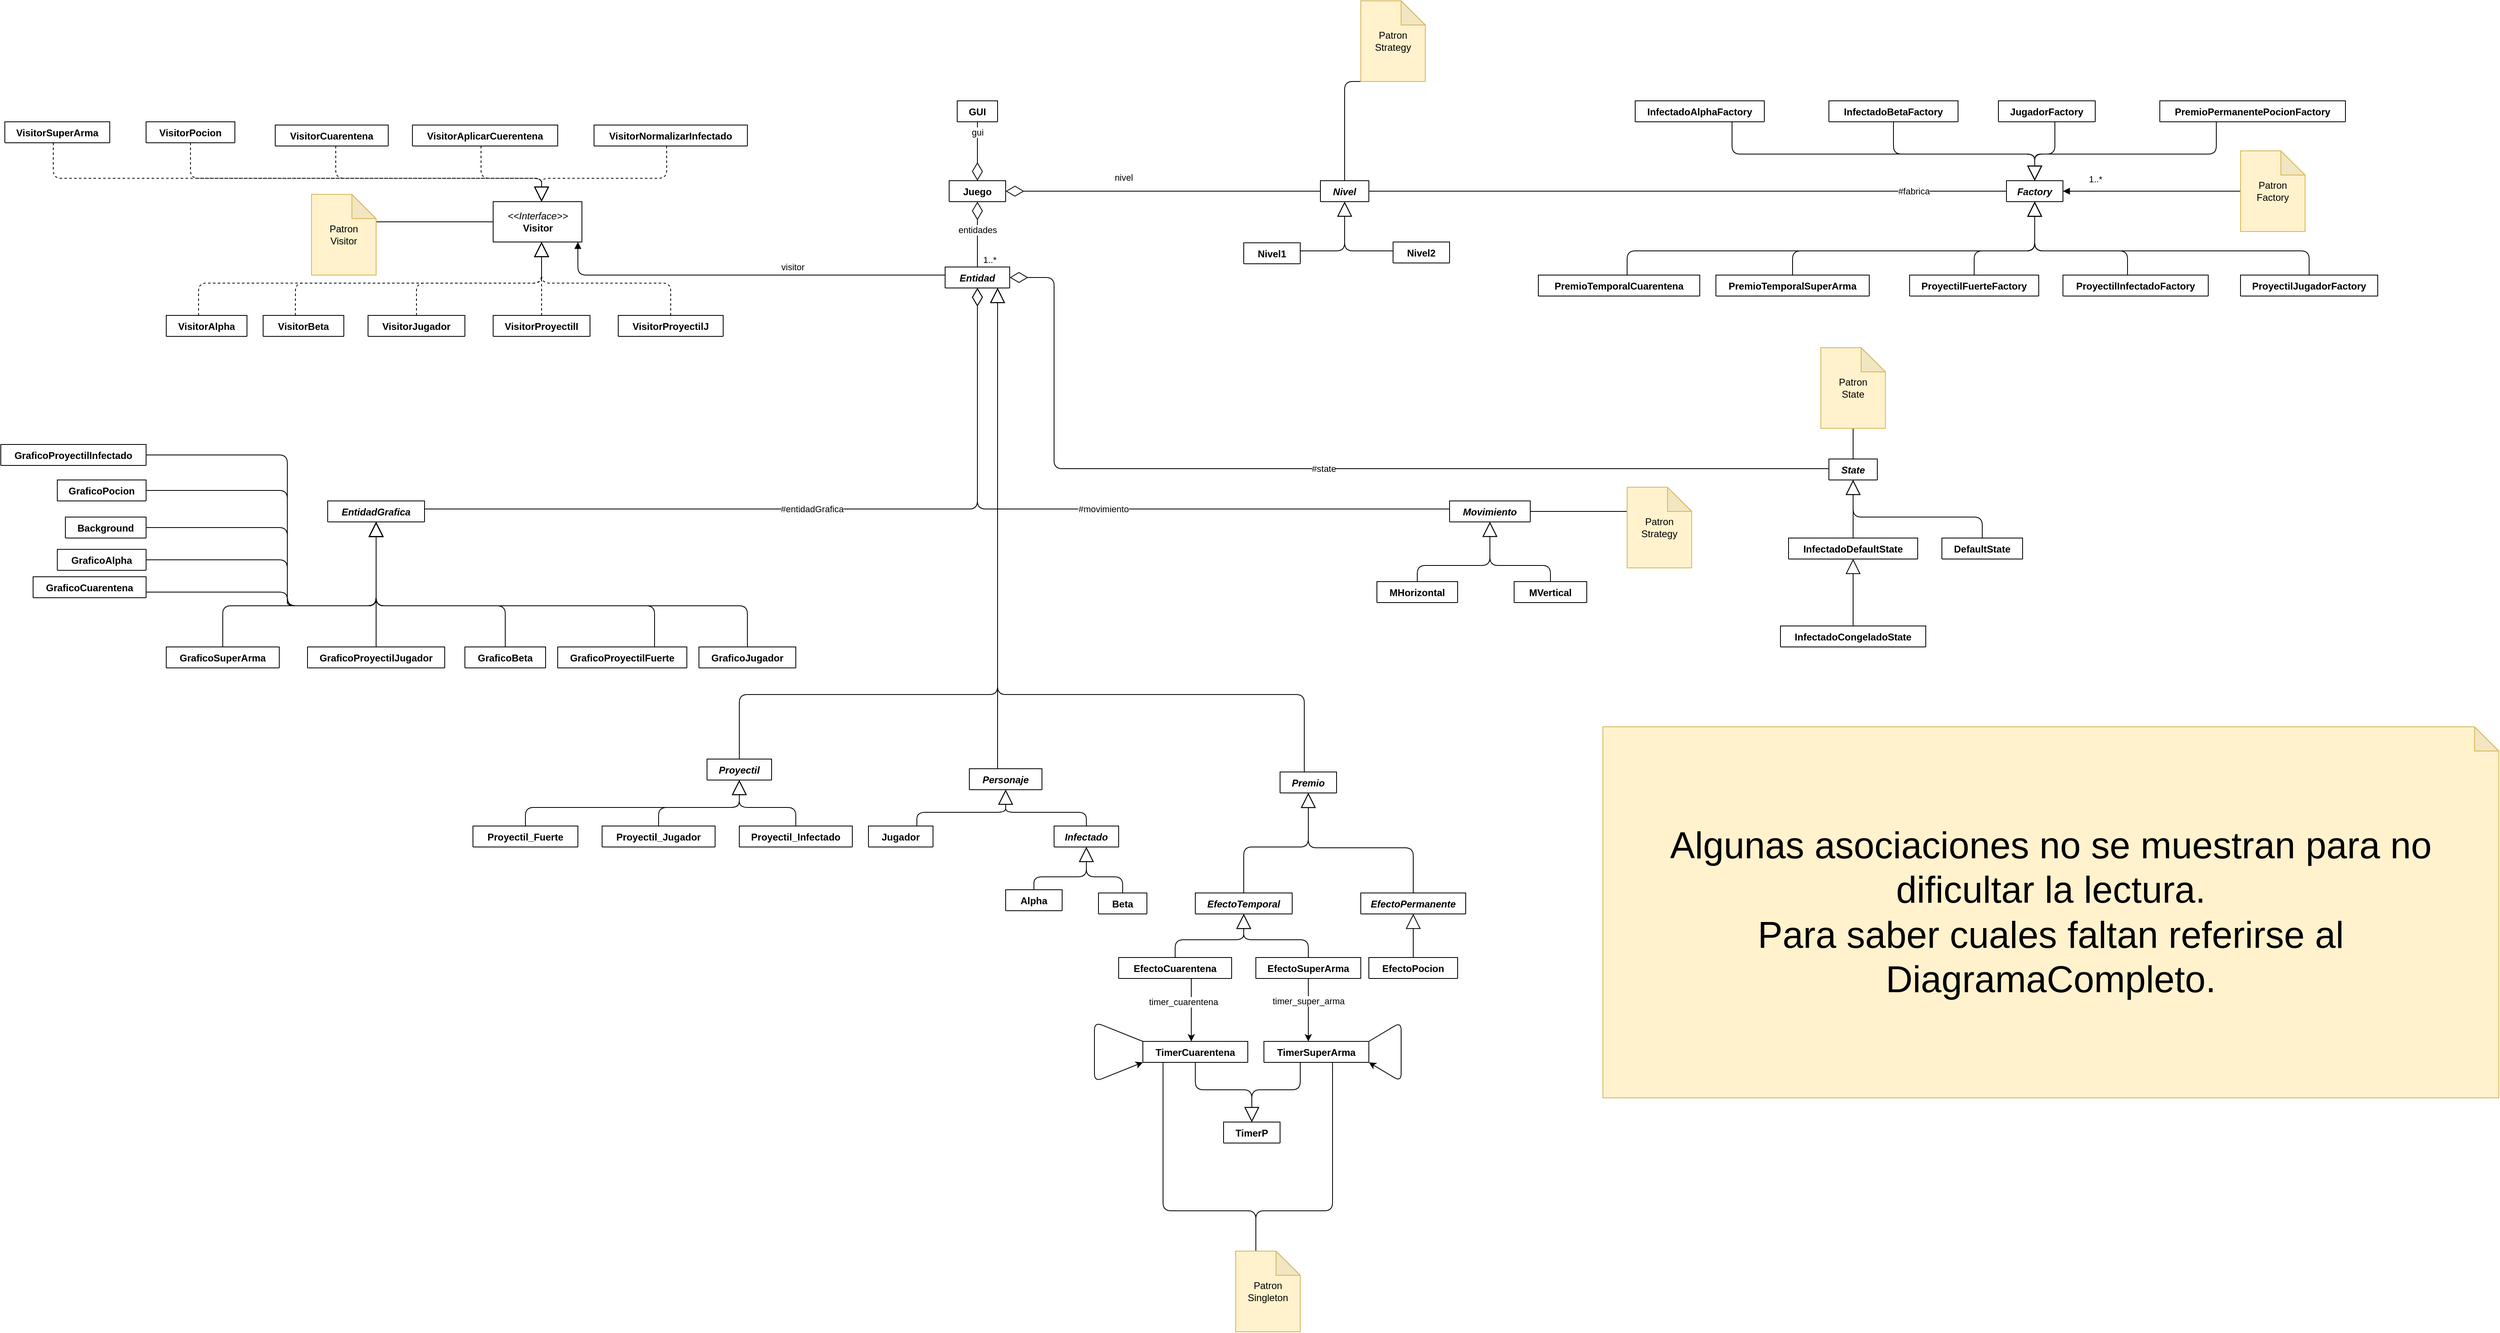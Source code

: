 <mxfile version="13.9.9" type="device"><diagram id="3MNzhQNe71kx4eXrugdI" name="Clases"><mxGraphModel dx="5407" dy="2802" grid="1" gridSize="10" guides="1" tooltips="1" connect="1" arrows="1" fold="1" page="1" pageScale="1" pageWidth="3700" pageHeight="1800" math="0" shadow="0"><root><mxCell id="0"/><mxCell id="1" parent="0"/><mxCell id="t-lcFGoIAKWSyxuHWTwv-13" style="edgeStyle=orthogonalEdgeStyle;rounded=1;orthogonalLoop=1;jettySize=auto;html=1;endArrow=block;endFill=0;endSize=16;" parent="1" source="t-lcFGoIAKWSyxuHWTwv-5" target="t-lcFGoIAKWSyxuHWTwv-1" edge="1"><mxGeometry relative="1" as="geometry"><Array as="points"><mxPoint x="-2100" y="-614"/><mxPoint x="-2035" y="-614"/></Array></mxGeometry></mxCell><mxCell id="t-lcFGoIAKWSyxuHWTwv-14" style="edgeStyle=orthogonalEdgeStyle;rounded=1;orthogonalLoop=1;jettySize=auto;html=1;endArrow=block;endFill=0;endSize=16;" parent="1" source="t-lcFGoIAKWSyxuHWTwv-9" target="t-lcFGoIAKWSyxuHWTwv-1" edge="1"><mxGeometry relative="1" as="geometry"><Array as="points"><mxPoint x="-1990" y="-614"/><mxPoint x="-2035" y="-614"/></Array></mxGeometry></mxCell><mxCell id="t-lcFGoIAKWSyxuHWTwv-36" style="edgeStyle=orthogonalEdgeStyle;rounded=1;orthogonalLoop=1;jettySize=auto;html=1;endArrow=block;endFill=0;endSize=16;" parent="1" source="t-lcFGoIAKWSyxuHWTwv-31" target="lshS-OYDousZybrMgEct-82" edge="1"><mxGeometry relative="1" as="geometry"><Array as="points"><mxPoint x="-2145" y="-780"/><mxPoint x="-2145" y="-780"/></Array><mxPoint x="-2185" y="-582" as="targetPoint"/></mxGeometry></mxCell><mxCell id="t-lcFGoIAKWSyxuHWTwv-41" style="edgeStyle=orthogonalEdgeStyle;rounded=1;orthogonalLoop=1;jettySize=auto;html=1;endArrow=block;endFill=0;endSize=16;dashed=1;" parent="1" source="t-lcFGoIAKWSyxuHWTwv-37" target="6Ia8xogkOf0FY-K4-MOY-83" edge="1"><mxGeometry relative="1" as="geometry"><Array as="points"><mxPoint x="-2785" y="-1480"/><mxPoint x="-2710" y="-1480"/></Array><mxPoint x="-2685" y="-1490" as="targetPoint"/></mxGeometry></mxCell><mxCell id="t-lcFGoIAKWSyxuHWTwv-96" style="edgeStyle=orthogonalEdgeStyle;rounded=1;orthogonalLoop=1;jettySize=auto;html=1;endArrow=block;endFill=0;endSize=16;" parent="1" source="t-lcFGoIAKWSyxuHWTwv-1" target="t-lcFGoIAKWSyxuHWTwv-31" edge="1"><mxGeometry relative="1" as="geometry"><mxPoint x="-2100.059" y="-604" as="targetPoint"/><Array as="points"><mxPoint x="-2035" y="-694"/><mxPoint x="-2135" y="-694"/></Array></mxGeometry></mxCell><mxCell id="t-lcFGoIAKWSyxuHWTwv-61" style="edgeStyle=orthogonalEdgeStyle;rounded=1;orthogonalLoop=1;jettySize=auto;html=1;endArrow=block;endFill=0;endSize=16;" parent="1" source="lshS-OYDousZybrMgEct-86" target="lshS-OYDousZybrMgEct-82" edge="1"><mxGeometry relative="1" as="geometry"><Array as="points"><mxPoint x="-1765" y="-840"/><mxPoint x="-2145" y="-840"/></Array><mxPoint x="-1710" y="-534" as="sourcePoint"/><mxPoint x="-2185" y="-582" as="targetPoint"/></mxGeometry></mxCell><mxCell id="t-lcFGoIAKWSyxuHWTwv-62" style="edgeStyle=orthogonalEdgeStyle;rounded=1;orthogonalLoop=1;jettySize=auto;html=1;endArrow=block;endFill=0;endSize=16;" parent="1" source="t-lcFGoIAKWSyxuHWTwv-47" target="lshS-OYDousZybrMgEct-86" edge="1"><mxGeometry relative="1" as="geometry"><mxPoint x="-1720" y="-658" as="targetPoint"/></mxGeometry></mxCell><mxCell id="t-lcFGoIAKWSyxuHWTwv-63" style="edgeStyle=orthogonalEdgeStyle;rounded=1;orthogonalLoop=1;jettySize=auto;html=1;endArrow=block;endFill=0;endSize=16;" parent="1" source="t-lcFGoIAKWSyxuHWTwv-51" target="lshS-OYDousZybrMgEct-86" edge="1"><mxGeometry relative="1" as="geometry"><mxPoint x="-1720" y="-658" as="targetPoint"/><Array as="points"><mxPoint x="-1630" y="-650"/><mxPoint x="-1760" y="-650"/></Array></mxGeometry></mxCell><mxCell id="t-lcFGoIAKWSyxuHWTwv-77" style="edgeStyle=orthogonalEdgeStyle;rounded=1;orthogonalLoop=1;jettySize=auto;html=1;endArrow=block;endFill=0;endSize=16;" parent="1" source="t-lcFGoIAKWSyxuHWTwv-64" target="t-lcFGoIAKWSyxuHWTwv-47" edge="1"><mxGeometry relative="1" as="geometry"/></mxCell><mxCell id="t-lcFGoIAKWSyxuHWTwv-78" style="edgeStyle=orthogonalEdgeStyle;rounded=1;orthogonalLoop=1;jettySize=auto;html=1;endArrow=block;endFill=0;endSize=16;" parent="1" source="t-lcFGoIAKWSyxuHWTwv-72" target="t-lcFGoIAKWSyxuHWTwv-47" edge="1"><mxGeometry relative="1" as="geometry"/></mxCell><mxCell id="t-lcFGoIAKWSyxuHWTwv-83" style="edgeStyle=orthogonalEdgeStyle;rounded=1;orthogonalLoop=1;jettySize=auto;html=1;endArrow=block;endFill=0;endSize=16;" parent="1" source="t-lcFGoIAKWSyxuHWTwv-79" target="t-lcFGoIAKWSyxuHWTwv-51" edge="1"><mxGeometry relative="1" as="geometry"/></mxCell><mxCell id="t-lcFGoIAKWSyxuHWTwv-95" style="edgeStyle=orthogonalEdgeStyle;rounded=1;orthogonalLoop=1;jettySize=auto;html=1;endArrow=block;endFill=0;endSize=16;" parent="1" source="t-lcFGoIAKWSyxuHWTwv-89" target="t-lcFGoIAKWSyxuHWTwv-31" edge="1"><mxGeometry relative="1" as="geometry"><mxPoint x="-2100.059" y="-604" as="targetPoint"/><Array as="points"><mxPoint x="-2245" y="-694"/><mxPoint x="-2135" y="-694"/></Array></mxGeometry></mxCell><mxCell id="lshS-OYDousZybrMgEct-9" style="edgeStyle=orthogonalEdgeStyle;rounded=1;orthogonalLoop=1;jettySize=auto;html=1;endFill=0;endArrow=block;endSize=16;exitX=0.5;exitY=0;exitDx=0;exitDy=0;" parent="1" source="t-lcFGoIAKWSyxuHWTwv-103" target="lshS-OYDousZybrMgEct-82" edge="1"><mxGeometry relative="1" as="geometry"><mxPoint x="-2185" y="-582" as="targetPoint"/><Array as="points"><mxPoint x="-2465" y="-840"/><mxPoint x="-2145" y="-840"/></Array><mxPoint x="-2935" y="-556" as="sourcePoint"/></mxGeometry></mxCell><mxCell id="lshS-OYDousZybrMgEct-18" style="edgeStyle=orthogonalEdgeStyle;rounded=1;orthogonalLoop=1;jettySize=auto;html=1;endArrow=block;endFill=0;endSize=16;" parent="1" source="t-lcFGoIAKWSyxuHWTwv-111" target="t-lcFGoIAKWSyxuHWTwv-103" edge="1"><mxGeometry relative="1" as="geometry"><Array as="points"><mxPoint x="-2565" y="-700"/><mxPoint x="-2465" y="-700"/></Array></mxGeometry></mxCell><mxCell id="lshS-OYDousZybrMgEct-17" style="edgeStyle=orthogonalEdgeStyle;rounded=1;orthogonalLoop=1;jettySize=auto;html=1;endArrow=block;endFill=0;endSize=16;" parent="1" source="t-lcFGoIAKWSyxuHWTwv-107" target="t-lcFGoIAKWSyxuHWTwv-103" edge="1"><mxGeometry relative="1" as="geometry"><Array as="points"><mxPoint x="-2395" y="-700"/><mxPoint x="-2465" y="-700"/></Array></mxGeometry></mxCell><mxCell id="lshS-OYDousZybrMgEct-34" value="#entidadGrafica" style="edgeStyle=orthogonalEdgeStyle;orthogonalLoop=1;jettySize=auto;html=1;startArrow=none;endArrow=diamondThin;endFill=0;endSize=20;rounded=1;" parent="1" source="lshS-OYDousZybrMgEct-28" target="lshS-OYDousZybrMgEct-82" edge="1"><mxGeometry relative="1" as="geometry"><mxPoint x="-2260" y="-883.0" as="targetPoint"/><Array as="points"><mxPoint x="-2170" y="-1070"/></Array></mxGeometry></mxCell><mxCell id="lshS-OYDousZybrMgEct-55" style="edgeStyle=orthogonalEdgeStyle;orthogonalLoop=1;jettySize=auto;html=1;startArrow=none;endArrow=diamondThin;endFill=0;endSize=20;rounded=1;" parent="1" source="lshS-OYDousZybrMgEct-48" target="lshS-OYDousZybrMgEct-40" edge="1"><mxGeometry relative="1" as="geometry"><mxPoint x="-1855" y="-1280" as="targetPoint"/><Array as="points"><mxPoint x="-1785" y="-1464"/><mxPoint x="-1785" y="-1464"/></Array></mxGeometry></mxCell><mxCell id="J7gsqkmkQ9XDQS4pgZpW-60" value="nivel" style="edgeLabel;html=1;align=center;verticalAlign=middle;resizable=0;points=[];" parent="lshS-OYDousZybrMgEct-55" vertex="1" connectable="0"><mxGeometry x="0.367" y="-2" relative="1" as="geometry"><mxPoint x="22" y="-15" as="offset"/></mxGeometry></mxCell><mxCell id="lshS-OYDousZybrMgEct-61" style="edgeStyle=orthogonalEdgeStyle;rounded=1;orthogonalLoop=1;jettySize=auto;html=1;startArrow=none;startFill=0;endArrow=block;endFill=0;endSize=16;" parent="1" source="lshS-OYDousZybrMgEct-56" target="lshS-OYDousZybrMgEct-48" edge="1"><mxGeometry relative="1" as="geometry"><Array as="points"><mxPoint x="-1715" y="-1390"/></Array></mxGeometry></mxCell><mxCell id="lshS-OYDousZybrMgEct-67" style="edgeStyle=orthogonalEdgeStyle;rounded=1;orthogonalLoop=1;jettySize=auto;html=1;startFill=0;endArrow=block;endFill=0;endSize=16;" parent="1" source="lshS-OYDousZybrMgEct-62" target="lshS-OYDousZybrMgEct-48" edge="1"><mxGeometry relative="1" as="geometry"><Array as="points"><mxPoint x="-1715" y="-1390"/></Array></mxGeometry></mxCell><mxCell id="lshS-OYDousZybrMgEct-81" style="edgeStyle=orthogonalEdgeStyle;rounded=1;orthogonalLoop=1;jettySize=auto;html=1;endArrow=diamondThin;endFill=0;endSize=20;" parent="1" source="lshS-OYDousZybrMgEct-78" target="lshS-OYDousZybrMgEct-40" edge="1"><mxGeometry relative="1" as="geometry"/></mxCell><mxCell id="J7gsqkmkQ9XDQS4pgZpW-59" value="gui" style="edgeLabel;html=1;align=center;verticalAlign=middle;resizable=0;points=[];" parent="lshS-OYDousZybrMgEct-81" vertex="1" connectable="0"><mxGeometry x="-0.236" relative="1" as="geometry"><mxPoint y="-15" as="offset"/></mxGeometry></mxCell><mxCell id="lshS-OYDousZybrMgEct-91" style="edgeStyle=orthogonalEdgeStyle;rounded=1;orthogonalLoop=1;jettySize=auto;html=1;endArrow=block;endFill=1;endSize=6;" parent="1" source="lshS-OYDousZybrMgEct-82" target="6Ia8xogkOf0FY-K4-MOY-83" edge="1"><mxGeometry relative="1" as="geometry"><Array as="points"><mxPoint x="-2665" y="-1360"/></Array><mxPoint x="-2575" y="-1320" as="targetPoint"/></mxGeometry></mxCell><mxCell id="J7gsqkmkQ9XDQS4pgZpW-66" value="visitor" style="edgeLabel;html=1;align=center;verticalAlign=middle;resizable=0;points=[];" parent="lshS-OYDousZybrMgEct-91" vertex="1" connectable="0"><mxGeometry x="-0.237" y="4" relative="1" as="geometry"><mxPoint y="-14" as="offset"/></mxGeometry></mxCell><mxCell id="lshS-OYDousZybrMgEct-99" value="#movimiento" style="edgeStyle=orthogonalEdgeStyle;rounded=1;orthogonalLoop=1;jettySize=auto;html=1;endArrow=diamondThin;endFill=0;endSize=20;" parent="1" source="lshS-OYDousZybrMgEct-92" target="lshS-OYDousZybrMgEct-82" edge="1"><mxGeometry relative="1" as="geometry"><Array as="points"><mxPoint x="-2170" y="-1070"/></Array></mxGeometry></mxCell><mxCell id="lshS-OYDousZybrMgEct-108" style="edgeStyle=orthogonalEdgeStyle;rounded=1;orthogonalLoop=1;jettySize=auto;html=1;startFill=0;endArrow=block;endFill=0;endSize=16;" parent="1" source="lshS-OYDousZybrMgEct-100" target="lshS-OYDousZybrMgEct-92" edge="1"><mxGeometry relative="1" as="geometry"><Array as="points"><mxPoint x="-1625" y="-1000"/><mxPoint x="-1535" y="-1000"/></Array></mxGeometry></mxCell><mxCell id="lshS-OYDousZybrMgEct-109" style="edgeStyle=orthogonalEdgeStyle;rounded=1;orthogonalLoop=1;jettySize=auto;html=1;startFill=0;endArrow=block;endFill=0;endSize=16;exitX=0.5;exitY=0;exitDx=0;exitDy=0;" parent="1" source="hIIgW5XnCvexIqtM4EOp-2" target="lshS-OYDousZybrMgEct-92" edge="1"><mxGeometry relative="1" as="geometry"><mxPoint x="-1135" y="-684" as="sourcePoint"/><Array as="points"><mxPoint x="-1460" y="-1000"/><mxPoint x="-1535" y="-1000"/></Array></mxGeometry></mxCell><mxCell id="t-lcFGoIAKWSyxuHWTwv-1" value="Infectado" style="swimlane;fontStyle=3;align=center;verticalAlign=top;childLayout=stackLayout;horizontal=1;startSize=26;horizontalStack=0;resizeParent=1;resizeParentMax=0;resizeLast=0;collapsible=1;marginBottom=0;" parent="1" vertex="1" collapsed="1"><mxGeometry x="-2075" y="-677" width="80" height="26" as="geometry"><mxRectangle x="-2770" y="-668" width="160" height="110" as="alternateBounds"/></mxGeometry></mxCell><mxCell id="t-lcFGoIAKWSyxuHWTwv-2" value=" " style="text;strokeColor=none;fillColor=none;align=left;verticalAlign=top;spacingLeft=4;spacingRight=4;overflow=hidden;rotatable=0;points=[[0,0.5],[1,0.5]];portConstraint=eastwest;" parent="t-lcFGoIAKWSyxuHWTwv-1" vertex="1"><mxGeometry y="26" width="80" height="26" as="geometry"/></mxCell><mxCell id="t-lcFGoIAKWSyxuHWTwv-3" value="" style="line;strokeWidth=1;fillColor=none;align=left;verticalAlign=middle;spacingTop=-1;spacingLeft=3;spacingRight=3;rotatable=0;labelPosition=right;points=[];portConstraint=eastwest;" parent="t-lcFGoIAKWSyxuHWTwv-1" vertex="1"><mxGeometry y="52" width="80" height="8" as="geometry"/></mxCell><mxCell id="t-lcFGoIAKWSyxuHWTwv-4" value="+ Infectado(j: Juego)&#10;+ outOfBounds(): void ++" style="text;strokeColor=none;fillColor=none;align=left;verticalAlign=top;spacingLeft=4;spacingRight=4;overflow=hidden;rotatable=0;points=[[0,0.5],[1,0.5]];portConstraint=eastwest;" parent="t-lcFGoIAKWSyxuHWTwv-1" vertex="1"><mxGeometry y="60" width="80" height="50" as="geometry"/></mxCell><mxCell id="t-lcFGoIAKWSyxuHWTwv-9" value="Beta" style="swimlane;fontStyle=1;align=center;verticalAlign=top;childLayout=stackLayout;horizontal=1;startSize=26;horizontalStack=0;resizeParent=1;resizeParentMax=0;resizeLast=0;collapsible=1;marginBottom=0;" parent="1" vertex="1" collapsed="1"><mxGeometry x="-2020" y="-594" width="60" height="26" as="geometry"><mxRectangle x="-2740" y="-466" width="190" height="120" as="alternateBounds"/></mxGeometry></mxCell><mxCell id="t-lcFGoIAKWSyxuHWTwv-10" value=" " style="text;strokeColor=none;fillColor=none;align=left;verticalAlign=top;spacingLeft=4;spacingRight=4;overflow=hidden;rotatable=0;points=[[0,0.5],[1,0.5]];portConstraint=eastwest;" parent="t-lcFGoIAKWSyxuHWTwv-9" vertex="1"><mxGeometry y="26" width="60" height="26" as="geometry"/></mxCell><mxCell id="t-lcFGoIAKWSyxuHWTwv-11" value="" style="line;strokeWidth=1;fillColor=none;align=left;verticalAlign=middle;spacingTop=-1;spacingLeft=3;spacingRight=3;rotatable=0;labelPosition=right;points=[];portConstraint=eastwest;" parent="t-lcFGoIAKWSyxuHWTwv-9" vertex="1"><mxGeometry y="52" width="60" height="8" as="geometry"/></mxCell><mxCell id="t-lcFGoIAKWSyxuHWTwv-12" value="+ Beta(j: Juego)&#10;+ accept(v : Visitor) : void +&#10;+ damage(enemy: Entidad): void ++" style="text;strokeColor=none;fillColor=none;align=left;verticalAlign=top;spacingLeft=4;spacingRight=4;overflow=hidden;rotatable=0;points=[[0,0.5],[1,0.5]];portConstraint=eastwest;" parent="t-lcFGoIAKWSyxuHWTwv-9" vertex="1"><mxGeometry y="60" width="60" height="60" as="geometry"/></mxCell><mxCell id="t-lcFGoIAKWSyxuHWTwv-5" value="Alpha" style="swimlane;fontStyle=1;align=center;verticalAlign=top;childLayout=stackLayout;horizontal=1;startSize=26;horizontalStack=0;resizeParent=1;resizeParentMax=0;resizeLast=0;collapsible=1;marginBottom=0;" parent="1" vertex="1" collapsed="1"><mxGeometry x="-2135" y="-598" width="70" height="26" as="geometry"><mxRectangle x="-3010" y="-466" width="200" height="120" as="alternateBounds"/></mxGeometry></mxCell><mxCell id="t-lcFGoIAKWSyxuHWTwv-6" value=" " style="text;strokeColor=none;fillColor=none;align=left;verticalAlign=top;spacingLeft=4;spacingRight=4;overflow=hidden;rotatable=0;points=[[0,0.5],[1,0.5]];portConstraint=eastwest;" parent="t-lcFGoIAKWSyxuHWTwv-5" vertex="1"><mxGeometry y="26" width="70" height="26" as="geometry"/></mxCell><mxCell id="t-lcFGoIAKWSyxuHWTwv-7" value="" style="line;strokeWidth=1;fillColor=none;align=left;verticalAlign=middle;spacingTop=-1;spacingLeft=3;spacingRight=3;rotatable=0;labelPosition=right;points=[];portConstraint=eastwest;" parent="t-lcFGoIAKWSyxuHWTwv-5" vertex="1"><mxGeometry y="52" width="70" height="8" as="geometry"/></mxCell><mxCell id="t-lcFGoIAKWSyxuHWTwv-8" value="+ Alpha(j: Juego)&#10;+ accept(v : Visitor) : void +&#10;+ damage(enemy: Entidad): void ++" style="text;strokeColor=none;fillColor=none;align=left;verticalAlign=top;spacingLeft=4;spacingRight=4;overflow=hidden;rotatable=0;points=[[0,0.5],[1,0.5]];portConstraint=eastwest;" parent="t-lcFGoIAKWSyxuHWTwv-5" vertex="1"><mxGeometry y="60" width="70" height="60" as="geometry"/></mxCell><mxCell id="t-lcFGoIAKWSyxuHWTwv-47" value="EfectoTemporal" style="swimlane;fontStyle=3;align=center;verticalAlign=top;childLayout=stackLayout;horizontal=1;startSize=26;horizontalStack=0;resizeParent=1;resizeParentMax=0;resizeLast=0;collapsible=1;marginBottom=0;" parent="1" vertex="1" collapsed="1"><mxGeometry x="-1900" y="-594" width="120" height="26" as="geometry"><mxRectangle x="-2345" y="-754" width="170" height="100" as="alternateBounds"/></mxGeometry></mxCell><mxCell id="t-lcFGoIAKWSyxuHWTwv-48" value=" " style="text;strokeColor=none;fillColor=none;align=left;verticalAlign=top;spacingLeft=4;spacingRight=4;overflow=hidden;rotatable=0;points=[[0,0.5],[1,0.5]];portConstraint=eastwest;" parent="t-lcFGoIAKWSyxuHWTwv-47" vertex="1"><mxGeometry y="26" width="120" height="26" as="geometry"/></mxCell><mxCell id="t-lcFGoIAKWSyxuHWTwv-49" value="" style="line;strokeWidth=1;fillColor=none;align=left;verticalAlign=middle;spacingTop=-1;spacingLeft=3;spacingRight=3;rotatable=0;labelPosition=right;points=[];portConstraint=eastwest;" parent="t-lcFGoIAKWSyxuHWTwv-47" vertex="1"><mxGeometry y="52" width="120" height="8" as="geometry"/></mxCell><mxCell id="t-lcFGoIAKWSyxuHWTwv-50" value="+ EfectoTemporal(j: Juego)&#10;+ getTimer(): TimerP " style="text;strokeColor=none;fillColor=none;align=left;verticalAlign=top;spacingLeft=4;spacingRight=4;overflow=hidden;rotatable=0;points=[[0,0.5],[1,0.5]];portConstraint=eastwest;" parent="t-lcFGoIAKWSyxuHWTwv-47" vertex="1"><mxGeometry y="60" width="120" height="40" as="geometry"/></mxCell><mxCell id="t-lcFGoIAKWSyxuHWTwv-51" value="EfectoPermanente" style="swimlane;fontStyle=3;align=center;verticalAlign=top;childLayout=stackLayout;horizontal=1;startSize=26;horizontalStack=0;resizeParent=1;resizeParentMax=0;resizeLast=0;collapsible=1;marginBottom=0;" parent="1" vertex="1" collapsed="1"><mxGeometry x="-1695" y="-594" width="130" height="26" as="geometry"><mxRectangle x="-2140" y="-754" width="170" height="86" as="alternateBounds"/></mxGeometry></mxCell><mxCell id="t-lcFGoIAKWSyxuHWTwv-52" value=" " style="text;strokeColor=none;fillColor=none;align=left;verticalAlign=top;spacingLeft=4;spacingRight=4;overflow=hidden;rotatable=0;points=[[0,0.5],[1,0.5]];portConstraint=eastwest;" parent="t-lcFGoIAKWSyxuHWTwv-51" vertex="1"><mxGeometry y="26" width="130" height="26" as="geometry"/></mxCell><mxCell id="t-lcFGoIAKWSyxuHWTwv-53" value="" style="line;strokeWidth=1;fillColor=none;align=left;verticalAlign=middle;spacingTop=-1;spacingLeft=3;spacingRight=3;rotatable=0;labelPosition=right;points=[];portConstraint=eastwest;" parent="t-lcFGoIAKWSyxuHWTwv-51" vertex="1"><mxGeometry y="52" width="130" height="8" as="geometry"/></mxCell><mxCell id="t-lcFGoIAKWSyxuHWTwv-54" value="+ EfectoPermanente(j: Juego)" style="text;strokeColor=none;fillColor=none;align=left;verticalAlign=top;spacingLeft=4;spacingRight=4;overflow=hidden;rotatable=0;points=[[0,0.5],[1,0.5]];portConstraint=eastwest;" parent="t-lcFGoIAKWSyxuHWTwv-51" vertex="1"><mxGeometry y="60" width="130" height="26" as="geometry"/></mxCell><mxCell id="DZ08rUalUP5rav52oghw-5" style="edgeStyle=orthogonalEdgeStyle;rounded=1;orthogonalLoop=1;jettySize=auto;html=1;" parent="1" source="t-lcFGoIAKWSyxuHWTwv-64" target="DZ08rUalUP5rav52oghw-1" edge="1"><mxGeometry relative="1" as="geometry"><Array as="points"><mxPoint x="-1905" y="-420"/><mxPoint x="-1905" y="-420"/></Array></mxGeometry></mxCell><mxCell id="J7gsqkmkQ9XDQS4pgZpW-62" value="timer_cuarentena" style="edgeLabel;html=1;align=center;verticalAlign=middle;resizable=0;points=[];" parent="DZ08rUalUP5rav52oghw-5" vertex="1" connectable="0"><mxGeometry x="0.296" y="-3" relative="1" as="geometry"><mxPoint x="-7" y="-21.59" as="offset"/></mxGeometry></mxCell><mxCell id="t-lcFGoIAKWSyxuHWTwv-64" value="EfectoCuarentena" style="swimlane;fontStyle=1;align=center;verticalAlign=top;childLayout=stackLayout;horizontal=1;startSize=26;horizontalStack=0;resizeParent=1;resizeParentMax=0;resizeLast=0;collapsible=1;marginBottom=0;" parent="1" vertex="1" collapsed="1"><mxGeometry x="-1995" y="-514" width="140" height="26" as="geometry"><mxRectangle x="-2440" y="-570" width="170" height="100" as="alternateBounds"/></mxGeometry></mxCell><mxCell id="6Ia8xogkOf0FY-K4-MOY-78" value="+ DURACION: int = 4000" style="text;strokeColor=none;fillColor=none;align=left;verticalAlign=top;spacingLeft=4;spacingRight=4;overflow=hidden;rotatable=0;points=[[0,0.5],[1,0.5]];portConstraint=eastwest;fontStyle=4" parent="t-lcFGoIAKWSyxuHWTwv-64" vertex="1"><mxGeometry y="26" width="140" height="24" as="geometry"/></mxCell><mxCell id="t-lcFGoIAKWSyxuHWTwv-66" value="" style="line;strokeWidth=1;fillColor=none;align=left;verticalAlign=middle;spacingTop=-1;spacingLeft=3;spacingRight=3;rotatable=0;labelPosition=right;points=[];portConstraint=eastwest;" parent="t-lcFGoIAKWSyxuHWTwv-64" vertex="1"><mxGeometry y="50" width="140" height="8" as="geometry"/></mxCell><mxCell id="t-lcFGoIAKWSyxuHWTwv-67" value="+ EfectoCuarentena(j: Juego)&#10;+ accept(v : Visitor) : void +" style="text;strokeColor=none;fillColor=none;align=left;verticalAlign=top;spacingLeft=4;spacingRight=4;overflow=hidden;rotatable=0;points=[[0,0.5],[1,0.5]];portConstraint=eastwest;" parent="t-lcFGoIAKWSyxuHWTwv-64" vertex="1"><mxGeometry y="58" width="140" height="42" as="geometry"/></mxCell><mxCell id="DZ08rUalUP5rav52oghw-10" style="edgeStyle=orthogonalEdgeStyle;rounded=1;orthogonalLoop=1;jettySize=auto;html=1;" parent="1" source="t-lcFGoIAKWSyxuHWTwv-72" target="DZ08rUalUP5rav52oghw-6" edge="1"><mxGeometry relative="1" as="geometry"><mxPoint x="-1725" y="-276" as="targetPoint"/><Array as="points"><mxPoint x="-1760" y="-450"/><mxPoint x="-1760" y="-450"/></Array></mxGeometry></mxCell><mxCell id="J7gsqkmkQ9XDQS4pgZpW-61" value="timer_super_arma" style="edgeLabel;html=1;align=center;verticalAlign=middle;resizable=0;points=[];" parent="DZ08rUalUP5rav52oghw-10" vertex="1" connectable="0"><mxGeometry x="-0.854" y="4" relative="1" as="geometry"><mxPoint x="-3.94" y="22.12" as="offset"/></mxGeometry></mxCell><mxCell id="t-lcFGoIAKWSyxuHWTwv-72" value="EfectoSuperArma" style="swimlane;fontStyle=1;align=center;verticalAlign=top;childLayout=stackLayout;horizontal=1;startSize=26;horizontalStack=0;resizeParent=1;resizeParentMax=0;resizeLast=0;collapsible=1;marginBottom=0;" parent="1" vertex="1" collapsed="1"><mxGeometry x="-1825" y="-514" width="130" height="26" as="geometry"><mxRectangle x="-2250" y="-570" width="160" height="100" as="alternateBounds"/></mxGeometry></mxCell><mxCell id="6Ia8xogkOf0FY-K4-MOY-79" value="+ DURACION: int = 8000" style="text;strokeColor=none;fillColor=none;align=left;verticalAlign=top;spacingLeft=4;spacingRight=4;overflow=hidden;rotatable=0;points=[[0,0.5],[1,0.5]];portConstraint=eastwest;fontStyle=4" parent="t-lcFGoIAKWSyxuHWTwv-72" vertex="1"><mxGeometry y="26" width="130" height="24" as="geometry"/></mxCell><mxCell id="t-lcFGoIAKWSyxuHWTwv-74" value="" style="line;strokeWidth=1;fillColor=none;align=left;verticalAlign=middle;spacingTop=-1;spacingLeft=3;spacingRight=3;rotatable=0;labelPosition=right;points=[];portConstraint=eastwest;" parent="t-lcFGoIAKWSyxuHWTwv-72" vertex="1"><mxGeometry y="50" width="130" height="8" as="geometry"/></mxCell><mxCell id="t-lcFGoIAKWSyxuHWTwv-75" value="+ EfectoSuperArma(j: Juego)&#10;+ accept(v : Visitor) : void +" style="text;strokeColor=none;fillColor=none;align=left;verticalAlign=top;spacingLeft=4;spacingRight=4;overflow=hidden;rotatable=0;points=[[0,0.5],[1,0.5]];portConstraint=eastwest;" parent="t-lcFGoIAKWSyxuHWTwv-72" vertex="1"><mxGeometry y="58" width="130" height="42" as="geometry"/></mxCell><mxCell id="t-lcFGoIAKWSyxuHWTwv-79" value="EfectoPocion" style="swimlane;fontStyle=1;align=center;verticalAlign=top;childLayout=stackLayout;horizontal=1;startSize=26;horizontalStack=0;resizeParent=1;resizeParentMax=0;resizeLast=0;collapsible=1;marginBottom=0;" parent="1" vertex="1" collapsed="1"><mxGeometry x="-1685" y="-514" width="110" height="26" as="geometry"><mxRectangle x="-2070" y="-570" width="160" height="100" as="alternateBounds"/></mxGeometry></mxCell><mxCell id="6Ia8xogkOf0FY-K4-MOY-77" value="+ CURACION: int = 25" style="text;strokeColor=none;fillColor=none;align=left;verticalAlign=top;spacingLeft=4;spacingRight=4;overflow=hidden;rotatable=0;points=[[0,0.5],[1,0.5]];portConstraint=eastwest;fontStyle=4" parent="t-lcFGoIAKWSyxuHWTwv-79" vertex="1"><mxGeometry y="26" width="110" height="24" as="geometry"/></mxCell><mxCell id="t-lcFGoIAKWSyxuHWTwv-81" value="" style="line;strokeWidth=1;fillColor=none;align=left;verticalAlign=middle;spacingTop=-1;spacingLeft=3;spacingRight=3;rotatable=0;labelPosition=right;points=[];portConstraint=eastwest;" parent="t-lcFGoIAKWSyxuHWTwv-79" vertex="1"><mxGeometry y="50" width="110" height="8" as="geometry"/></mxCell><mxCell id="t-lcFGoIAKWSyxuHWTwv-82" value="+ EfectoPocion(j: Juego )&#10;+ accept(v : Visitor) : void +" style="text;strokeColor=none;fillColor=none;align=left;verticalAlign=top;spacingLeft=4;spacingRight=4;overflow=hidden;rotatable=0;points=[[0,0.5],[1,0.5]];portConstraint=eastwest;" parent="t-lcFGoIAKWSyxuHWTwv-79" vertex="1"><mxGeometry y="58" width="110" height="42" as="geometry"/></mxCell><mxCell id="t-lcFGoIAKWSyxuHWTwv-89" value="Jugador" style="swimlane;fontStyle=1;align=center;verticalAlign=top;childLayout=stackLayout;horizontal=1;startSize=26;horizontalStack=0;resizeParent=1;resizeParentMax=0;resizeLast=0;collapsible=1;marginBottom=0;" parent="1" vertex="1" collapsed="1"><mxGeometry x="-2305" y="-677" width="80" height="26" as="geometry"><mxRectangle x="-3040" y="-674" width="190" height="150" as="alternateBounds"/></mxGeometry></mxCell><mxCell id="t-lcFGoIAKWSyxuHWTwv-90" value=" " style="text;strokeColor=none;fillColor=none;align=left;verticalAlign=top;spacingLeft=4;spacingRight=4;overflow=hidden;rotatable=0;points=[[0,0.5],[1,0.5]];portConstraint=eastwest;" parent="t-lcFGoIAKWSyxuHWTwv-89" vertex="1"><mxGeometry y="26" width="80" height="26" as="geometry"/></mxCell><mxCell id="t-lcFGoIAKWSyxuHWTwv-91" value="" style="line;strokeWidth=1;fillColor=none;align=left;verticalAlign=middle;spacingTop=-1;spacingLeft=3;spacingRight=3;rotatable=0;labelPosition=right;points=[];portConstraint=eastwest;" parent="t-lcFGoIAKWSyxuHWTwv-89" vertex="1"><mxGeometry y="52" width="80" height="8" as="geometry"/></mxCell><mxCell id="t-lcFGoIAKWSyxuHWTwv-92" value="+ Jugador(j: Juego)&#10;+ accept(v : Visitor) : void +&#10;+ setVida(val: int): void ++&#10;+ damage(enemy: Entidad): void ++&#10;- actualizarVidaJugador(): void " style="text;strokeColor=none;fillColor=none;align=left;verticalAlign=top;spacingLeft=4;spacingRight=4;overflow=hidden;rotatable=0;points=[[0,0.5],[1,0.5]];portConstraint=eastwest;" parent="t-lcFGoIAKWSyxuHWTwv-89" vertex="1"><mxGeometry y="60" width="80" height="90" as="geometry"/></mxCell><mxCell id="t-lcFGoIAKWSyxuHWTwv-31" value="Personaje" style="swimlane;fontStyle=3;align=center;verticalAlign=top;childLayout=stackLayout;horizontal=1;startSize=26;horizontalStack=0;resizeParent=1;resizeParentMax=0;resizeLast=0;collapsible=1;marginBottom=0;" parent="1" vertex="1" collapsed="1"><mxGeometry x="-2180" y="-748" width="90" height="26" as="geometry"><mxRectangle x="-2875" y="-904" width="240" height="120" as="alternateBounds"/></mxGeometry></mxCell><mxCell id="t-lcFGoIAKWSyxuHWTwv-32" value=" " style="text;strokeColor=none;fillColor=none;align=left;verticalAlign=top;spacingLeft=4;spacingRight=4;overflow=hidden;rotatable=0;points=[[0,0.5],[1,0.5]];portConstraint=eastwest;" parent="t-lcFGoIAKWSyxuHWTwv-31" vertex="1"><mxGeometry y="26" width="90" height="24" as="geometry"/></mxCell><mxCell id="t-lcFGoIAKWSyxuHWTwv-33" value="" style="line;strokeWidth=1;fillColor=none;align=left;verticalAlign=middle;spacingTop=-1;spacingLeft=3;spacingRight=3;rotatable=0;labelPosition=right;points=[];portConstraint=eastwest;" parent="t-lcFGoIAKWSyxuHWTwv-31" vertex="1"><mxGeometry y="50" width="90" height="8" as="geometry"/></mxCell><mxCell id="t-lcFGoIAKWSyxuHWTwv-34" value="+ Personaje(j: Juego)&#10;+ getProyectil(): EntidadFactory &#10;+ setProyectil(p: EntidadFactory): void " style="text;strokeColor=none;fillColor=none;align=left;verticalAlign=top;spacingLeft=4;spacingRight=4;overflow=hidden;rotatable=0;points=[[0,0.5],[1,0.5]];portConstraint=eastwest;" parent="t-lcFGoIAKWSyxuHWTwv-31" vertex="1"><mxGeometry y="58" width="90" height="62" as="geometry"/></mxCell><mxCell id="t-lcFGoIAKWSyxuHWTwv-103" value="Proyectil" style="swimlane;fontStyle=3;align=center;verticalAlign=top;childLayout=stackLayout;horizontal=1;startSize=26;horizontalStack=0;resizeParent=1;resizeParentMax=0;resizeLast=0;collapsible=1;marginBottom=0;" parent="1" vertex="1" collapsed="1"><mxGeometry x="-2505" y="-760" width="80" height="26" as="geometry"><mxRectangle x="-3355" y="-910" width="160" height="110" as="alternateBounds"/></mxGeometry></mxCell><mxCell id="t-lcFGoIAKWSyxuHWTwv-104" value=" " style="text;strokeColor=none;fillColor=none;align=left;verticalAlign=top;spacingLeft=4;spacingRight=4;overflow=hidden;rotatable=0;points=[[0,0.5],[1,0.5]];portConstraint=eastwest;" parent="t-lcFGoIAKWSyxuHWTwv-103" vertex="1"><mxGeometry y="26" width="80" height="26" as="geometry"/></mxCell><mxCell id="t-lcFGoIAKWSyxuHWTwv-105" value="" style="line;strokeWidth=1;fillColor=none;align=left;verticalAlign=middle;spacingTop=-1;spacingLeft=3;spacingRight=3;rotatable=0;labelPosition=right;points=[];portConstraint=eastwest;" parent="t-lcFGoIAKWSyxuHWTwv-103" vertex="1"><mxGeometry y="52" width="80" height="8" as="geometry"/></mxCell><mxCell id="t-lcFGoIAKWSyxuHWTwv-106" value="+ Proyectil(j: Juego)&#10;+ destruir(): void" style="text;strokeColor=none;fillColor=none;align=left;verticalAlign=top;spacingLeft=4;spacingRight=4;overflow=hidden;rotatable=0;points=[[0,0.5],[1,0.5]];portConstraint=eastwest;" parent="t-lcFGoIAKWSyxuHWTwv-103" vertex="1"><mxGeometry y="60" width="80" height="50" as="geometry"/></mxCell><mxCell id="t-lcFGoIAKWSyxuHWTwv-111" value="Proyectil_Jugador" style="swimlane;fontStyle=1;align=center;verticalAlign=top;childLayout=stackLayout;horizontal=1;startSize=26;horizontalStack=0;resizeParent=1;resizeParentMax=0;resizeLast=0;collapsible=1;marginBottom=0;" parent="1" vertex="1" collapsed="1"><mxGeometry x="-2635" y="-677" width="140" height="26" as="geometry"><mxRectangle x="-3470" y="-690" width="180" height="110" as="alternateBounds"/></mxGeometry></mxCell><mxCell id="t-lcFGoIAKWSyxuHWTwv-112" value=" " style="text;strokeColor=none;fillColor=none;align=left;verticalAlign=top;spacingLeft=4;spacingRight=4;overflow=hidden;rotatable=0;points=[[0,0.5],[1,0.5]];portConstraint=eastwest;" parent="t-lcFGoIAKWSyxuHWTwv-111" vertex="1"><mxGeometry y="26" width="140" height="26" as="geometry"/></mxCell><mxCell id="t-lcFGoIAKWSyxuHWTwv-113" value="" style="line;strokeWidth=1;fillColor=none;align=left;verticalAlign=middle;spacingTop=-1;spacingLeft=3;spacingRight=3;rotatable=0;labelPosition=right;points=[];portConstraint=eastwest;" parent="t-lcFGoIAKWSyxuHWTwv-111" vertex="1"><mxGeometry y="52" width="140" height="8" as="geometry"/></mxCell><mxCell id="t-lcFGoIAKWSyxuHWTwv-114" value="+ Proyectil_Jugador(j: Juego)&#10;+ accept(v : Visitor) : void +" style="text;strokeColor=none;fillColor=none;align=left;verticalAlign=top;spacingLeft=4;spacingRight=4;overflow=hidden;rotatable=0;points=[[0,0.5],[1,0.5]];portConstraint=eastwest;" parent="t-lcFGoIAKWSyxuHWTwv-111" vertex="1"><mxGeometry y="60" width="140" height="50" as="geometry"/></mxCell><mxCell id="t-lcFGoIAKWSyxuHWTwv-107" value="Proyectil_Infectado" style="swimlane;fontStyle=1;align=center;verticalAlign=top;childLayout=stackLayout;horizontal=1;startSize=26;horizontalStack=0;resizeParent=1;resizeParentMax=0;resizeLast=0;collapsible=1;marginBottom=0;" parent="1" vertex="1" collapsed="1"><mxGeometry x="-2465" y="-677" width="140" height="26" as="geometry"><mxRectangle x="-3250" y="-690" width="190" height="130" as="alternateBounds"/></mxGeometry></mxCell><mxCell id="t-lcFGoIAKWSyxuHWTwv-108" value=" " style="text;strokeColor=none;fillColor=none;align=left;verticalAlign=top;spacingLeft=4;spacingRight=4;overflow=hidden;rotatable=0;points=[[0,0.5],[1,0.5]];portConstraint=eastwest;" parent="t-lcFGoIAKWSyxuHWTwv-107" vertex="1"><mxGeometry y="26" width="140" height="26" as="geometry"/></mxCell><mxCell id="t-lcFGoIAKWSyxuHWTwv-109" value="" style="line;strokeWidth=1;fillColor=none;align=left;verticalAlign=middle;spacingTop=-1;spacingLeft=3;spacingRight=3;rotatable=0;labelPosition=right;points=[];portConstraint=eastwest;" parent="t-lcFGoIAKWSyxuHWTwv-107" vertex="1"><mxGeometry y="52" width="140" height="8" as="geometry"/></mxCell><mxCell id="t-lcFGoIAKWSyxuHWTwv-110" value="+ Proyectil_Infectado(j: Juego)&#10;+ accept(v : Visitor) : void +&#10;+ mover(): void ++" style="text;strokeColor=none;fillColor=none;align=left;verticalAlign=top;spacingLeft=4;spacingRight=4;overflow=hidden;rotatable=0;points=[[0,0.5],[1,0.5]];portConstraint=eastwest;" parent="t-lcFGoIAKWSyxuHWTwv-107" vertex="1"><mxGeometry y="60" width="140" height="70" as="geometry"/></mxCell><mxCell id="lshS-OYDousZybrMgEct-82" value="Entidad" style="swimlane;fontStyle=3;align=center;verticalAlign=top;childLayout=stackLayout;horizontal=1;startSize=26;horizontalStack=0;resizeParent=1;resizeParentMax=0;resizeLast=0;collapsible=1;marginBottom=0;" parent="1" vertex="1" collapsed="1"><mxGeometry x="-2210" y="-1370" width="80" height="26" as="geometry"><mxRectangle x="-2720" y="-1600" width="240" height="550" as="alternateBounds"/></mxGeometry></mxCell><mxCell id="lshS-OYDousZybrMgEct-83" value="# velocidad: int&#10;# vida: int&#10;# damage: int" style="text;strokeColor=none;fillColor=none;align=left;verticalAlign=top;spacingLeft=4;spacingRight=4;overflow=hidden;rotatable=0;points=[[0,0.5],[1,0.5]];portConstraint=eastwest;" parent="lshS-OYDousZybrMgEct-82" vertex="1"><mxGeometry y="26" width="80" height="54" as="geometry"/></mxCell><mxCell id="lshS-OYDousZybrMgEct-84" value="" style="line;strokeWidth=1;fillColor=none;align=left;verticalAlign=middle;spacingTop=-1;spacingLeft=3;spacingRight=3;rotatable=0;labelPosition=right;points=[];portConstraint=eastwest;" parent="lshS-OYDousZybrMgEct-82" vertex="1"><mxGeometry y="80" width="80" height="8" as="geometry"/></mxCell><mxCell id="6Ia8xogkOf0FY-K4-MOY-70" value="+ Entidad(j: Juego)&#10;" style="text;strokeColor=none;fillColor=none;align=left;verticalAlign=top;spacingLeft=4;spacingRight=4;overflow=hidden;rotatable=0;points=[[0,0.5],[1,0.5]];portConstraint=eastwest;" parent="lshS-OYDousZybrMgEct-82" vertex="1"><mxGeometry y="88" width="80" height="22" as="geometry"/></mxCell><mxCell id="6Ia8xogkOf0FY-K4-MOY-71" value="+ accept(Visitor v): void" style="text;strokeColor=none;fillColor=none;align=left;verticalAlign=top;spacingLeft=4;spacingRight=4;overflow=hidden;rotatable=0;points=[[0,0.5],[1,0.5]];portConstraint=eastwest;fontStyle=2" parent="lshS-OYDousZybrMgEct-82" vertex="1"><mxGeometry y="110" width="80" height="20" as="geometry"/></mxCell><mxCell id="lshS-OYDousZybrMgEct-85" value="+ disparar(): void&#10;+ morir: void&#10;+ mover(): void&#10;+ damage(enemy: Entidad): void&#10;+ outOfBounds(): void&#10;# checkOutOfBounds(): boolean&#10;+ getDamage():int&#10;+ setDamage(int dmg): void&#10;+ setEntidadGrafica(EntidadGrafica eg): void&#10;+ setMovimiento(Movimiento m): void&#10;+ setVelocidad(int v): void&#10;+ getVelocidad(): int&#10;+ getEntidadGrafica(): EntidadGrafica &#10;+ getMovimiento(): Movimiento &#10;+ getVisitor():Visitor &#10;+ setVisitor(Visitor v): void &#10;+ getVida(): int &#10;+ setVida(int val):void &#10;+ getJuego(): Juego &#10;+ setJuego(Juego j): void &#10;+ getState(): State &#10;+ setState(State s): void &#10;+ getLabelImagen():JLabel &#10;+ getWidth(): int &#10;+ getHeight(): int &#10;+ setSize(int w, int h): void &#10;+ getX(): int &#10;+ getY(): int &#10;+ setLocation(int x, int y): void &#10;&#10;&#10;" style="text;strokeColor=none;fillColor=none;align=left;verticalAlign=top;spacingLeft=4;spacingRight=4;overflow=hidden;rotatable=0;points=[[0,0.5],[1,0.5]];portConstraint=eastwest;" parent="lshS-OYDousZybrMgEct-82" vertex="1"><mxGeometry y="130" width="80" height="420" as="geometry"/></mxCell><mxCell id="lshS-OYDousZybrMgEct-86" value="Premio" style="swimlane;fontStyle=3;align=center;verticalAlign=top;childLayout=stackLayout;horizontal=1;startSize=26;horizontalStack=0;resizeParent=1;resizeParentMax=0;resizeLast=0;collapsible=1;marginBottom=0;" parent="1" vertex="1" collapsed="1"><mxGeometry x="-1795" y="-744" width="70" height="26" as="geometry"><mxRectangle x="-2240" y="-904" width="160" height="86" as="alternateBounds"/></mxGeometry></mxCell><mxCell id="lshS-OYDousZybrMgEct-87" value=" " style="text;strokeColor=none;fillColor=none;align=left;verticalAlign=top;spacingLeft=4;spacingRight=4;overflow=hidden;rotatable=0;points=[[0,0.5],[1,0.5]];portConstraint=eastwest;" parent="lshS-OYDousZybrMgEct-86" vertex="1"><mxGeometry y="26" width="70" height="26" as="geometry"/></mxCell><mxCell id="lshS-OYDousZybrMgEct-88" value="" style="line;strokeWidth=1;fillColor=none;align=left;verticalAlign=middle;spacingTop=-1;spacingLeft=3;spacingRight=3;rotatable=0;labelPosition=right;points=[];portConstraint=eastwest;" parent="lshS-OYDousZybrMgEct-86" vertex="1"><mxGeometry y="52" width="70" height="8" as="geometry"/></mxCell><mxCell id="lshS-OYDousZybrMgEct-89" value="+Premio(j: Juego)" style="text;strokeColor=none;fillColor=none;align=left;verticalAlign=top;spacingLeft=4;spacingRight=4;overflow=hidden;rotatable=0;points=[[0,0.5],[1,0.5]];portConstraint=eastwest;" parent="lshS-OYDousZybrMgEct-86" vertex="1"><mxGeometry y="60" width="70" height="26" as="geometry"/></mxCell><mxCell id="J7gsqkmkQ9XDQS4pgZpW-96" style="edgeStyle=orthogonalEdgeStyle;rounded=1;orthogonalLoop=1;jettySize=auto;html=1;startFill=0;endArrow=block;endFill=0;endSize=16;dashed=1;" parent="1" source="t-lcFGoIAKWSyxuHWTwv-25" target="6Ia8xogkOf0FY-K4-MOY-83" edge="1"><mxGeometry relative="1" as="geometry"><Array as="points"><mxPoint x="-2865" y="-1350"/><mxPoint x="-2710" y="-1350"/></Array><mxPoint x="-2685" y="-1290" as="targetPoint"/></mxGeometry></mxCell><mxCell id="t-lcFGoIAKWSyxuHWTwv-25" value="VisitorJugador" style="swimlane;fontStyle=1;align=center;verticalAlign=top;childLayout=stackLayout;horizontal=1;startSize=26;horizontalStack=0;resizeParent=1;resizeParentMax=0;resizeLast=0;collapsible=1;marginBottom=0;" parent="1" vertex="1" collapsed="1"><mxGeometry x="-2925" y="-1310" width="120" height="26" as="geometry"><mxRectangle x="-3480" y="-1670" width="160" height="86" as="alternateBounds"/></mxGeometry></mxCell><mxCell id="t-lcFGoIAKWSyxuHWTwv-26" value=" " style="text;strokeColor=none;fillColor=none;align=left;verticalAlign=top;spacingLeft=4;spacingRight=4;overflow=hidden;rotatable=0;points=[[0,0.5],[1,0.5]];portConstraint=eastwest;" parent="t-lcFGoIAKWSyxuHWTwv-25" vertex="1"><mxGeometry y="26" width="120" height="26" as="geometry"/></mxCell><mxCell id="t-lcFGoIAKWSyxuHWTwv-27" value="" style="line;strokeWidth=1;fillColor=none;align=left;verticalAlign=middle;spacingTop=-1;spacingLeft=3;spacingRight=3;rotatable=0;labelPosition=right;points=[];portConstraint=eastwest;" parent="t-lcFGoIAKWSyxuHWTwv-25" vertex="1"><mxGeometry y="52" width="120" height="8" as="geometry"/></mxCell><mxCell id="t-lcFGoIAKWSyxuHWTwv-28" value="+ VisitorJugador(j: Jugador)" style="text;strokeColor=none;fillColor=none;align=left;verticalAlign=top;spacingLeft=4;spacingRight=4;overflow=hidden;rotatable=0;points=[[0,0.5],[1,0.5]];portConstraint=eastwest;" parent="t-lcFGoIAKWSyxuHWTwv-25" vertex="1"><mxGeometry y="60" width="120" height="26" as="geometry"/></mxCell><mxCell id="J7gsqkmkQ9XDQS4pgZpW-95" style="edgeStyle=orthogonalEdgeStyle;rounded=1;orthogonalLoop=1;jettySize=auto;html=1;startFill=0;endArrow=block;endFill=0;endSize=16;dashed=1;" parent="1" source="t-lcFGoIAKWSyxuHWTwv-21" target="6Ia8xogkOf0FY-K4-MOY-83" edge="1"><mxGeometry relative="1" as="geometry"><Array as="points"><mxPoint x="-3015" y="-1350"/><mxPoint x="-2710" y="-1350"/></Array><mxPoint x="-2685" y="-1290" as="targetPoint"/></mxGeometry></mxCell><mxCell id="t-lcFGoIAKWSyxuHWTwv-21" value="VisitorBeta" style="swimlane;fontStyle=1;align=center;verticalAlign=top;childLayout=stackLayout;horizontal=1;startSize=26;horizontalStack=0;resizeParent=1;resizeParentMax=0;resizeLast=0;collapsible=1;marginBottom=0;" parent="1" vertex="1" collapsed="1"><mxGeometry x="-3055" y="-1310" width="100" height="26" as="geometry"><mxRectangle x="-3720" y="-1670" width="160" height="86" as="alternateBounds"/></mxGeometry></mxCell><mxCell id="t-lcFGoIAKWSyxuHWTwv-22" value=" " style="text;strokeColor=none;fillColor=none;align=left;verticalAlign=top;spacingLeft=4;spacingRight=4;overflow=hidden;rotatable=0;points=[[0,0.5],[1,0.5]];portConstraint=eastwest;" parent="t-lcFGoIAKWSyxuHWTwv-21" vertex="1"><mxGeometry y="26" width="100" height="26" as="geometry"/></mxCell><mxCell id="t-lcFGoIAKWSyxuHWTwv-23" value="" style="line;strokeWidth=1;fillColor=none;align=left;verticalAlign=middle;spacingTop=-1;spacingLeft=3;spacingRight=3;rotatable=0;labelPosition=right;points=[];portConstraint=eastwest;" parent="t-lcFGoIAKWSyxuHWTwv-21" vertex="1"><mxGeometry y="52" width="100" height="8" as="geometry"/></mxCell><mxCell id="t-lcFGoIAKWSyxuHWTwv-24" value="+ VisitorBeta(b: Beta)" style="text;strokeColor=none;fillColor=none;align=left;verticalAlign=top;spacingLeft=4;spacingRight=4;overflow=hidden;rotatable=0;points=[[0,0.5],[1,0.5]];portConstraint=eastwest;" parent="t-lcFGoIAKWSyxuHWTwv-21" vertex="1"><mxGeometry y="60" width="100" height="26" as="geometry"/></mxCell><mxCell id="t-lcFGoIAKWSyxuHWTwv-37" value="VisitorAplicarCuerentena" style="swimlane;fontStyle=1;align=center;verticalAlign=top;childLayout=stackLayout;horizontal=1;startSize=26;horizontalStack=0;resizeParent=1;resizeParentMax=0;resizeLast=0;collapsible=1;marginBottom=0;" parent="1" vertex="1" collapsed="1"><mxGeometry x="-2870" y="-1546" width="180" height="26" as="geometry"><mxRectangle x="-3450" y="-2164" width="225" height="86" as="alternateBounds"/></mxGeometry></mxCell><mxCell id="t-lcFGoIAKWSyxuHWTwv-38" value=" " style="text;strokeColor=none;fillColor=none;align=left;verticalAlign=top;spacingLeft=4;spacingRight=4;overflow=hidden;rotatable=0;points=[[0,0.5],[1,0.5]];portConstraint=eastwest;" parent="t-lcFGoIAKWSyxuHWTwv-37" vertex="1"><mxGeometry y="26" width="180" height="26" as="geometry"/></mxCell><mxCell id="t-lcFGoIAKWSyxuHWTwv-39" value="" style="line;strokeWidth=1;fillColor=none;align=left;verticalAlign=middle;spacingTop=-1;spacingLeft=3;spacingRight=3;rotatable=0;labelPosition=right;points=[];portConstraint=eastwest;" parent="t-lcFGoIAKWSyxuHWTwv-37" vertex="1"><mxGeometry y="52" width="180" height="8" as="geometry"/></mxCell><mxCell id="t-lcFGoIAKWSyxuHWTwv-40" value="- congelarInfectado(inf: Infectado): void" style="text;strokeColor=none;fillColor=none;align=left;verticalAlign=top;spacingLeft=4;spacingRight=4;overflow=hidden;rotatable=0;points=[[0,0.5],[1,0.5]];portConstraint=eastwest;" parent="t-lcFGoIAKWSyxuHWTwv-37" vertex="1"><mxGeometry y="60" width="180" height="26" as="geometry"/></mxCell><mxCell id="J7gsqkmkQ9XDQS4pgZpW-101" style="edgeStyle=orthogonalEdgeStyle;rounded=1;orthogonalLoop=1;jettySize=auto;html=1;startFill=0;endArrow=block;endFill=0;endSize=16;dashed=1;" parent="1" source="t-lcFGoIAKWSyxuHWTwv-84" target="6Ia8xogkOf0FY-K4-MOY-83" edge="1"><mxGeometry relative="1" as="geometry"><Array as="points"><mxPoint x="-2710" y="-1310"/><mxPoint x="-2710" y="-1310"/></Array><mxPoint x="-2685" y="-1290" as="targetPoint"/></mxGeometry></mxCell><mxCell id="t-lcFGoIAKWSyxuHWTwv-84" value="VisitorProyectilI" style="swimlane;fontStyle=1;align=center;verticalAlign=top;childLayout=stackLayout;horizontal=1;startSize=26;horizontalStack=0;resizeParent=1;resizeParentMax=0;resizeLast=0;collapsible=1;marginBottom=0;" parent="1" vertex="1" collapsed="1"><mxGeometry x="-2770" y="-1310" width="120" height="26" as="geometry"><mxRectangle x="-3295" y="-1670" width="260" height="86" as="alternateBounds"/></mxGeometry></mxCell><mxCell id="t-lcFGoIAKWSyxuHWTwv-85" value=" " style="text;strokeColor=none;fillColor=none;align=left;verticalAlign=top;spacingLeft=4;spacingRight=4;overflow=hidden;rotatable=0;points=[[0,0.5],[1,0.5]];portConstraint=eastwest;" parent="t-lcFGoIAKWSyxuHWTwv-84" vertex="1"><mxGeometry y="26" width="120" height="26" as="geometry"/></mxCell><mxCell id="t-lcFGoIAKWSyxuHWTwv-86" value="" style="line;strokeWidth=1;fillColor=none;align=left;verticalAlign=middle;spacingTop=-1;spacingLeft=3;spacingRight=3;rotatable=0;labelPosition=right;points=[];portConstraint=eastwest;" parent="t-lcFGoIAKWSyxuHWTwv-84" vertex="1"><mxGeometry y="52" width="120" height="8" as="geometry"/></mxCell><mxCell id="t-lcFGoIAKWSyxuHWTwv-87" value="+ VisitorProyectilI(pi: Proyectil_Infectado)" style="text;strokeColor=none;fillColor=none;align=left;verticalAlign=top;spacingLeft=4;spacingRight=4;overflow=hidden;rotatable=0;points=[[0,0.5],[1,0.5]];portConstraint=eastwest;" parent="t-lcFGoIAKWSyxuHWTwv-84" vertex="1"><mxGeometry y="60" width="120" height="26" as="geometry"/></mxCell><mxCell id="lshS-OYDousZybrMgEct-92" value="Movimiento" style="swimlane;fontStyle=3;align=center;verticalAlign=top;childLayout=stackLayout;horizontal=1;startSize=26;horizontalStack=0;resizeParent=1;resizeParentMax=0;resizeLast=0;collapsible=1;marginBottom=0;" parent="1" vertex="1" collapsed="1"><mxGeometry x="-1585" y="-1080" width="100" height="26" as="geometry"><mxRectangle x="-1785" y="-1398" width="190" height="170" as="alternateBounds"/></mxGeometry></mxCell><mxCell id="6Ia8xogkOf0FY-K4-MOY-67" value="+ STOP: int = 0" style="text;strokeColor=none;fillColor=none;align=left;verticalAlign=top;spacingLeft=4;spacingRight=4;overflow=hidden;rotatable=0;points=[[0,0.5],[1,0.5]];portConstraint=eastwest;fontStyle=4" parent="lshS-OYDousZybrMgEct-92" vertex="1"><mxGeometry y="26" width="100" height="14" as="geometry"/></mxCell><mxCell id="lshS-OYDousZybrMgEct-93" value="+ direccion: int" style="text;strokeColor=none;fillColor=none;align=left;verticalAlign=top;spacingLeft=4;spacingRight=4;overflow=hidden;rotatable=0;points=[[0,0.5],[1,0.5]];portConstraint=eastwest;" parent="lshS-OYDousZybrMgEct-92" vertex="1"><mxGeometry y="40" width="100" height="24" as="geometry"/></mxCell><mxCell id="lshS-OYDousZybrMgEct-94" value="" style="line;strokeWidth=1;fillColor=none;align=left;verticalAlign=middle;spacingTop=-1;spacingLeft=3;spacingRight=3;rotatable=0;labelPosition=right;points=[];portConstraint=eastwest;" parent="lshS-OYDousZybrMgEct-92" vertex="1"><mxGeometry y="64" width="100" height="8" as="geometry"/></mxCell><mxCell id="lshS-OYDousZybrMgEct-95" value="+ Movimiento(e: Entidad)&#10;+ Movimiento(e: Entidad, d: int)&#10;+ mover(): void&#10;+ getDireccion(): int&#10;+ setDireccion(d: int):void&#10;+ setEntidad(e: Entidad): void" style="text;strokeColor=none;fillColor=none;align=left;verticalAlign=top;spacingLeft=4;spacingRight=4;overflow=hidden;rotatable=0;points=[[0,0.5],[1,0.5]];portConstraint=eastwest;" parent="lshS-OYDousZybrMgEct-92" vertex="1"><mxGeometry y="72" width="100" height="98" as="geometry"/></mxCell><mxCell id="lshS-OYDousZybrMgEct-100" value="MHorizontal" style="swimlane;fontStyle=1;align=center;verticalAlign=top;childLayout=stackLayout;horizontal=1;startSize=26;horizontalStack=0;resizeParent=1;resizeParentMax=0;resizeLast=0;collapsible=1;marginBottom=0;" parent="1" vertex="1" collapsed="1"><mxGeometry x="-1675" y="-980" width="100" height="26" as="geometry"><mxRectangle x="-1910" y="-1137" width="170" height="120" as="alternateBounds"/></mxGeometry></mxCell><mxCell id="6Ia8xogkOf0FY-K4-MOY-68" value="+ DOWN: int = 1&#10;+ UP : int = -1" style="text;strokeColor=none;fillColor=none;align=left;verticalAlign=top;spacingLeft=4;spacingRight=4;overflow=hidden;rotatable=0;points=[[0,0.5],[1,0.5]];portConstraint=eastwest;fontStyle=4" parent="lshS-OYDousZybrMgEct-100" vertex="1"><mxGeometry y="26" width="100" height="44" as="geometry"/></mxCell><mxCell id="lshS-OYDousZybrMgEct-102" value="" style="line;strokeWidth=1;fillColor=none;align=left;verticalAlign=middle;spacingTop=-1;spacingLeft=3;spacingRight=3;rotatable=0;labelPosition=right;points=[];portConstraint=eastwest;" parent="lshS-OYDousZybrMgEct-100" vertex="1"><mxGeometry y="70" width="100" height="8" as="geometry"/></mxCell><mxCell id="lshS-OYDousZybrMgEct-103" value="+ MVertical(e: Entidad, d: int)&#10;+ mover(): void +" style="text;strokeColor=none;fillColor=none;align=left;verticalAlign=top;spacingLeft=4;spacingRight=4;overflow=hidden;rotatable=0;points=[[0,0.5],[1,0.5]];portConstraint=eastwest;" parent="lshS-OYDousZybrMgEct-100" vertex="1"><mxGeometry y="78" width="100" height="42" as="geometry"/></mxCell><mxCell id="lshS-OYDousZybrMgEct-40" value="Juego" style="swimlane;fontStyle=1;align=center;verticalAlign=top;childLayout=stackLayout;horizontal=1;startSize=26;horizontalStack=0;resizeParent=1;resizeParentMax=0;resizeLast=0;collapsible=1;marginBottom=0;" parent="1" vertex="1" collapsed="1"><mxGeometry x="-2205" y="-1477" width="70" height="26" as="geometry"><mxRectangle x="-2315" y="-2078" width="290" height="510" as="alternateBounds"/></mxGeometry></mxCell><mxCell id="6Ia8xogkOf0FY-K4-MOY-61" value="&lt;span&gt;&lt;u&gt;&amp;nbsp;- logger: Logger&lt;/u&gt;&lt;/span&gt;" style="text;html=1;strokeColor=none;fillColor=none;align=left;verticalAlign=middle;whiteSpace=wrap;rounded=0;" parent="lshS-OYDousZybrMgEct-40" vertex="1"><mxGeometry y="26" width="70" height="24" as="geometry"/></mxCell><mxCell id="lshS-OYDousZybrMgEct-42" value="" style="line;strokeWidth=1;fillColor=none;align=left;verticalAlign=middle;spacingTop=-1;spacingLeft=3;spacingRight=3;rotatable=0;labelPosition=right;points=[];portConstraint=eastwest;" parent="lshS-OYDousZybrMgEct-40" vertex="1"><mxGeometry y="50" width="70" height="8" as="geometry"/></mxCell><mxCell id="lshS-OYDousZybrMgEct-43" value="public Juego(Ventana_principal vp)&#10;public void actualizarVidaJugador(int vida)&#10;private void primerNivel()&#10;+ accionar(): void&#10;+ recibirInput(e: KeyEvent): void&#10;private void moverJugador(KeyEvent e):&#10;+ generarDisparo(enti:Personaje): void&#10;+ generarPremio(enti: Entidad): void&#10;+ removerEntidad(enti: Entidad): void&#10;+ addEntidad(enti: Entidad): void&#10;+ addEntidad1(enti: Entidad): void&#10;+ reposicionarInfectado(enti: Entidad): void&#10;+ void posicionInicialJugador():&#10;public void finalizarJuego():&#10;+ perderJuego(): void&#10;+ limpiarEscenario(): void&#10;+ iniciarNivel(): void&#10;+ limpiarTodoMenosJugador(): void&#10;+ reiniciarJuego(): void&#10;+ setNivel(Nivel nivel): void&#10;+ getNivel(): Nivel&#10;+ getEntidades():List&lt;Entidad&gt;&#10;+ getGui():Ventana_principal&#10;+ setGui(vp: Ventana_principal): void&#10;+ getJugador():Jugador&#10;+ escenarioWidth():int&#10;+ escenarioHeight():int&#10;+ setBackground(String ruta): void&#10;+ indicarNivel(nivel_actual: String): void&#10;+ decrementarInfectados(): void&#10;- inicializarLogger(): void&#10;" style="text;strokeColor=none;fillColor=none;align=left;verticalAlign=top;spacingLeft=4;spacingRight=4;overflow=hidden;rotatable=0;points=[[0,0.5],[1,0.5]];portConstraint=eastwest;" parent="lshS-OYDousZybrMgEct-40" vertex="1"><mxGeometry y="58" width="70" height="452" as="geometry"/></mxCell><mxCell id="lshS-OYDousZybrMgEct-56" value="Nivel1" style="swimlane;fontStyle=1;align=center;verticalAlign=top;childLayout=stackLayout;horizontal=1;startSize=26;horizontalStack=0;resizeParent=1;resizeParentMax=0;resizeLast=0;collapsible=1;marginBottom=0;" parent="1" vertex="1" collapsed="1"><mxGeometry x="-1840" y="-1400" width="70" height="26" as="geometry"><mxRectangle x="-1960" y="-1600" width="160" height="120" as="alternateBounds"/></mxGeometry></mxCell><mxCell id="lshS-OYDousZybrMgEct-57" value="- cantidad_alpha: int&#10;- cantidad_beta: int" style="text;strokeColor=none;fillColor=none;align=left;verticalAlign=top;spacingLeft=4;spacingRight=4;overflow=hidden;rotatable=0;points=[[0,0.5],[1,0.5]];portConstraint=eastwest;" parent="lshS-OYDousZybrMgEct-56" vertex="1"><mxGeometry y="26" width="70" height="34" as="geometry"/></mxCell><mxCell id="lshS-OYDousZybrMgEct-58" value="" style="line;strokeWidth=1;fillColor=none;align=left;verticalAlign=middle;spacingTop=-1;spacingLeft=3;spacingRight=3;rotatable=0;labelPosition=right;points=[];portConstraint=eastwest;" parent="lshS-OYDousZybrMgEct-56" vertex="1"><mxGeometry y="60" width="70" height="8" as="geometry"/></mxCell><mxCell id="lshS-OYDousZybrMgEct-59" value="+ configurar(): void +&#10;+ primeraTanda(): void +&#10;+ segundaTanda(): void +&#10; " style="text;strokeColor=none;fillColor=none;align=left;verticalAlign=top;spacingLeft=4;spacingRight=4;overflow=hidden;rotatable=0;points=[[0,0.5],[1,0.5]];portConstraint=eastwest;fontStyle=0" parent="lshS-OYDousZybrMgEct-56" vertex="1"><mxGeometry y="68" width="70" height="52" as="geometry"/></mxCell><mxCell id="lshS-OYDousZybrMgEct-62" value="Nivel2" style="swimlane;fontStyle=1;align=center;verticalAlign=top;childLayout=stackLayout;horizontal=1;startSize=26;horizontalStack=0;resizeParent=1;resizeParentMax=0;resizeLast=0;collapsible=1;marginBottom=0;" parent="1" vertex="1" collapsed="1"><mxGeometry x="-1655" y="-1401" width="70" height="26" as="geometry"><mxRectangle x="-1770" y="-1600" width="160" height="120" as="alternateBounds"/></mxGeometry></mxCell><mxCell id="6Ia8xogkOf0FY-K4-MOY-66" value="- cantidad_alpha: int&#10;- cantidad_beta: int" style="text;strokeColor=none;fillColor=none;align=left;verticalAlign=top;spacingLeft=4;spacingRight=4;overflow=hidden;rotatable=0;points=[[0,0.5],[1,0.5]];portConstraint=eastwest;" parent="lshS-OYDousZybrMgEct-62" vertex="1"><mxGeometry y="26" width="70" height="34" as="geometry"/></mxCell><mxCell id="lshS-OYDousZybrMgEct-64" value="" style="line;strokeWidth=1;fillColor=none;align=left;verticalAlign=middle;spacingTop=-1;spacingLeft=3;spacingRight=3;rotatable=0;labelPosition=right;points=[];portConstraint=eastwest;" parent="lshS-OYDousZybrMgEct-62" vertex="1"><mxGeometry y="60" width="70" height="8" as="geometry"/></mxCell><mxCell id="6Ia8xogkOf0FY-K4-MOY-65" value="+ configurar(): void +&#10;+ primeraTanda(): void +&#10;+ segundaTanda(): void +&#10; " style="text;strokeColor=none;fillColor=none;align=left;verticalAlign=top;spacingLeft=4;spacingRight=4;overflow=hidden;rotatable=0;points=[[0,0.5],[1,0.5]];portConstraint=eastwest;fontStyle=0" parent="lshS-OYDousZybrMgEct-62" vertex="1"><mxGeometry y="68" width="70" height="52" as="geometry"/></mxCell><mxCell id="pC1eRwyPRN7kqRpa3Z1U-6" value="#fabrica" style="edgeStyle=orthogonalEdgeStyle;rounded=1;orthogonalLoop=1;jettySize=auto;html=1;endArrow=block;endFill=1;endSize=6;" parent="1" source="lshS-OYDousZybrMgEct-48" target="diZIkScO9NRpJGT9SNjf-1" edge="1"><mxGeometry relative="1" as="geometry"><mxPoint x="-525" y="-1510" as="targetPoint"/><Array as="points"><mxPoint x="-580" y="-1464"/></Array></mxGeometry></mxCell><mxCell id="pC1eRwyPRN7kqRpa3Z1U-7" value="1..*" style="edgeLabel;html=1;align=center;verticalAlign=middle;resizable=0;points=[];" parent="pC1eRwyPRN7kqRpa3Z1U-6" vertex="1" connectable="0"><mxGeometry x="0.927" y="-1" relative="1" as="geometry"><mxPoint x="-9.29" y="-14" as="offset"/></mxGeometry></mxCell><mxCell id="lshS-OYDousZybrMgEct-48" value="Nivel" style="swimlane;fontStyle=3;align=center;verticalAlign=top;childLayout=stackLayout;horizontal=1;startSize=26;horizontalStack=0;resizeParent=1;resizeParentMax=0;resizeLast=0;collapsible=1;marginBottom=0;" parent="1" vertex="1" collapsed="1"><mxGeometry x="-1745" y="-1477" width="60" height="26" as="geometry"><mxRectangle x="-1905" y="-1938" width="230" height="280" as="alternateBounds"/></mxGeometry></mxCell><mxCell id="lshS-OYDousZybrMgEct-49" value="# cantidad_infectados: int&#10;# cant_primeraTanda: int " style="text;strokeColor=none;fillColor=none;align=left;verticalAlign=top;spacingLeft=4;spacingRight=4;overflow=hidden;rotatable=0;points=[[0,0.5],[1,0.5]];portConstraint=eastwest;" parent="lshS-OYDousZybrMgEct-48" vertex="1"><mxGeometry y="26" width="60" height="44" as="geometry"/></mxCell><mxCell id="lshS-OYDousZybrMgEct-50" value="" style="line;strokeWidth=1;fillColor=none;align=left;verticalAlign=middle;spacingTop=-1;spacingLeft=3;spacingRight=3;rotatable=0;labelPosition=right;points=[];portConstraint=eastwest;" parent="lshS-OYDousZybrMgEct-48" vertex="1"><mxGeometry y="70" width="60" height="8" as="geometry"/></mxCell><mxCell id="lshS-OYDousZybrMgEct-51" value="+ Nivel(Juego j)&#10;" style="text;strokeColor=none;fillColor=none;align=left;verticalAlign=top;spacingLeft=4;spacingRight=4;overflow=hidden;rotatable=0;points=[[0,0.5],[1,0.5]];portConstraint=eastwest;fontStyle=0" parent="lshS-OYDousZybrMgEct-48" vertex="1"><mxGeometry y="78" width="60" height="22" as="geometry"/></mxCell><mxCell id="lshS-OYDousZybrMgEct-116" value="#siguienteNivel" style="endArrow=open;endFill=1;endSize=12;html=1;exitX=1;exitY=0.25;exitDx=0;exitDy=0;entryX=1;entryY=0.5;entryDx=0;entryDy=0;rounded=1;edgeStyle=elbowEdgeStyle;" parent="lshS-OYDousZybrMgEct-48" source="lshS-OYDousZybrMgEct-48" target="lshS-OYDousZybrMgEct-51" edge="1"><mxGeometry x="0.008" y="50" width="160" relative="1" as="geometry"><mxPoint x="340" y="40" as="sourcePoint"/><mxPoint x="500" y="40" as="targetPoint"/><Array as="points"><mxPoint x="290" y="79"/><mxPoint x="280" y="99"/><mxPoint x="290" y="109"/><mxPoint x="360" y="79"/></Array><mxPoint y="1" as="offset"/></mxGeometry></mxCell><mxCell id="6Ia8xogkOf0FY-K4-MOY-62" value="&lt;span&gt;&lt;i&gt;&amp;nbsp;+ configurar():&amp;nbsp;&lt;/i&gt;&lt;/span&gt;&lt;i&gt;void&lt;br&gt;+ primeraTanda(): void&lt;br&gt;+ segundaTanda():&amp;nbsp;&lt;/i&gt;&lt;i&gt;void&amp;nbsp;&lt;/i&gt;&lt;i&gt;&lt;br&gt;&amp;nbsp;&lt;/i&gt;" style="text;html=1;strokeColor=none;fillColor=none;align=left;verticalAlign=middle;whiteSpace=wrap;rounded=0;" parent="lshS-OYDousZybrMgEct-48" vertex="1"><mxGeometry y="100" width="60" height="60" as="geometry"/></mxCell><mxCell id="6Ia8xogkOf0FY-K4-MOY-64" value="+ Nivel(j:Juego)&#10;+ siguienteNivel(): void&#10;+ hayPremio(): boolean&#10;+ getPremioRandom(): Entidad&#10;+ decrementarInfectados(): void&#10;+ setJuego(j:Juego): void&#10;&#10;&#10;" style="text;strokeColor=none;fillColor=none;align=left;verticalAlign=top;spacingLeft=4;spacingRight=4;overflow=hidden;rotatable=0;points=[[0,0.5],[1,0.5]];portConstraint=eastwest;fontStyle=0" parent="lshS-OYDousZybrMgEct-48" vertex="1"><mxGeometry y="160" width="60" height="120" as="geometry"/></mxCell><mxCell id="lshS-OYDousZybrMgEct-28" value="EntidadGrafica" style="swimlane;fontStyle=3;align=center;verticalAlign=top;childLayout=stackLayout;horizontal=1;startSize=26;horizontalStack=0;resizeParent=1;resizeParentMax=0;resizeLast=0;collapsible=1;marginBottom=0;" parent="1" vertex="1" collapsed="1"><mxGeometry x="-2975" y="-1080" width="120" height="26" as="geometry"><mxRectangle x="-4040" y="-1339" width="240" height="120" as="alternateBounds"/></mxGeometry></mxCell><mxCell id="lshS-OYDousZybrMgEct-29" value="# labelImagen: JLabel&#10;# ruta: String" style="text;strokeColor=none;fillColor=none;align=left;verticalAlign=top;spacingLeft=4;spacingRight=4;overflow=hidden;rotatable=0;points=[[0,0.5],[1,0.5]];portConstraint=eastwest;" parent="lshS-OYDousZybrMgEct-28" vertex="1"><mxGeometry y="26" width="120" height="34" as="geometry"/></mxCell><mxCell id="lshS-OYDousZybrMgEct-30" value="" style="line;strokeWidth=1;fillColor=none;align=left;verticalAlign=middle;spacingTop=-1;spacingLeft=3;spacingRight=3;rotatable=0;labelPosition=right;points=[];portConstraint=eastwest;" parent="lshS-OYDousZybrMgEct-28" vertex="1"><mxGeometry y="60" width="120" height="8" as="geometry"/></mxCell><mxCell id="lshS-OYDousZybrMgEct-31" value="+ EntidadGrafica(ruta: String, w: int, h: int)&#10;+ setImagen(ruta: String): void&#10;- redimensionarImagen(): void&#10;" style="text;strokeColor=none;fillColor=none;align=left;verticalAlign=top;spacingLeft=4;spacingRight=4;overflow=hidden;rotatable=0;points=[[0,0.5],[1,0.5]];portConstraint=eastwest;" parent="lshS-OYDousZybrMgEct-28" vertex="1"><mxGeometry y="68" width="120" height="52" as="geometry"/></mxCell><mxCell id="lshS-OYDousZybrMgEct-77" value="GUI" style="swimlane;fontStyle=1;align=center;verticalAlign=top;childLayout=stackLayout;horizontal=1;startSize=26;horizontalStack=0;resizeParent=1;resizeParentMax=0;resizeLast=0;collapsible=1;marginBottom=0;" parent="1" vertex="1" collapsed="1"><mxGeometry x="-2195" y="-1576" width="50" height="26" as="geometry"><mxRectangle x="-2700" y="-2130" width="280" height="484" as="alternateBounds"/></mxGeometry></mxCell><mxCell id="6Ia8xogkOf0FY-K4-MOY-59" value="&lt;span&gt;&lt;u&gt;&amp;nbsp;- logger: Logger&lt;/u&gt;&lt;/span&gt;" style="text;html=1;strokeColor=none;fillColor=none;align=left;verticalAlign=middle;whiteSpace=wrap;rounded=0;" parent="lshS-OYDousZybrMgEct-77" vertex="1"><mxGeometry y="26" width="50" height="14" as="geometry"/></mxCell><mxCell id="lshS-OYDousZybrMgEct-78" value="- escenario: JLayeredPane&#10;- timer: Timer&#10;- refrescoTimer: int&#10;- lblVidaJugador: JLabel&#10;- lblStatus: JLabel&#10;- lblNivel: JLabel&#10;- lblReiniciar: JLabel&#10;- lblIniciar: JLabel&#10;- lblSiguienteNivel: JLabel&#10;- background: EntidadGrafica&#10;- keyListener: KeyListener" style="text;strokeColor=none;fillColor=none;align=left;verticalAlign=top;spacingLeft=4;spacingRight=4;overflow=hidden;rotatable=0;points=[[0,0.5],[1,0.5]];portConstraint=eastwest;fontStyle=0" parent="lshS-OYDousZybrMgEct-77" vertex="1"><mxGeometry y="40" width="50" height="170" as="geometry"/></mxCell><mxCell id="lshS-OYDousZybrMgEct-79" value="" style="line;strokeWidth=1;fillColor=none;align=left;verticalAlign=middle;spacingTop=-1;spacingLeft=3;spacingRight=3;rotatable=0;labelPosition=right;points=[];portConstraint=eastwest;" parent="lshS-OYDousZybrMgEct-77" vertex="1"><mxGeometry y="210" width="50" height="8" as="geometry"/></mxCell><mxCell id="6Ia8xogkOf0FY-K4-MOY-60" value="&lt;span&gt;&lt;u&gt;&amp;nbsp;+ main(&lt;/u&gt;&lt;/span&gt;&lt;u&gt;args:&amp;nbsp;&lt;/u&gt;&lt;span&gt;&lt;u&gt;String[]):&amp;nbsp;&lt;/u&gt;&lt;/span&gt;&lt;u&gt;&amp;nbsp;void&lt;/u&gt;" style="text;html=1;strokeColor=none;fillColor=none;align=left;verticalAlign=middle;whiteSpace=wrap;rounded=0;" parent="lshS-OYDousZybrMgEct-77" vertex="1"><mxGeometry y="218" width="50" height="14" as="geometry"/></mxCell><mxCell id="lshS-OYDousZybrMgEct-80" value="+ Ventana_principal()&#10;- agregarListenerIniciar(): void&#10;- agregarListenerReiniciar(): void&#10;- agregarListener(): void&#10;- removerListener(): void&#10;+ addComponent(comp: Jcomponent): void&#10;+ addComponent1(comp: Jcomponent): void&#10;+ removeComponent(comp: Jcomponent): void&#10;+ actualizarLabelVidaJugador(s: String): void &#10;+ setBackground(ruta: String): void&#10;+ perderJuego(): void&#10;+ ganarJuego(): void&#10;+indicarNivel(nivel_actual: String ): void &#10;+ escenarioWidth(): int &#10;+ escenarioHeight(): int&#10;+ inicializarLogger(): void&#10;" style="text;strokeColor=none;fillColor=none;align=left;verticalAlign=top;spacingLeft=4;spacingRight=4;overflow=hidden;rotatable=0;points=[[0,0.5],[1,0.5]];portConstraint=eastwest;fontStyle=0" parent="lshS-OYDousZybrMgEct-77" vertex="1"><mxGeometry y="232" width="50" height="252" as="geometry"/></mxCell><mxCell id="pC1eRwyPRN7kqRpa3Z1U-1" style="edgeStyle=orthogonalEdgeStyle;rounded=1;orthogonalLoop=1;jettySize=auto;html=1;endFill=0;endArrow=block;endSize=16;startFill=0;" parent="1" source="diZIkScO9NRpJGT9SNjf-22" target="diZIkScO9NRpJGT9SNjf-1" edge="1"><mxGeometry relative="1" as="geometry"><Array as="points"><mxPoint x="-1235" y="-1510"/><mxPoint x="-860" y="-1510"/></Array></mxGeometry></mxCell><mxCell id="diZIkScO9NRpJGT9SNjf-22" value="InfectadoAlphaFactory" style="swimlane;fontStyle=1;align=center;verticalAlign=top;childLayout=stackLayout;horizontal=1;startSize=26;horizontalStack=0;resizeParent=1;resizeParentMax=0;resizeLast=0;collapsible=1;marginBottom=0;" parent="1" vertex="1" collapsed="1"><mxGeometry x="-1355" y="-1576" width="160" height="26" as="geometry"><mxRectangle x="-1520" y="-2142" width="210" height="100" as="alternateBounds"/></mxGeometry></mxCell><mxCell id="diZIkScO9NRpJGT9SNjf-23" value=" " style="text;strokeColor=none;fillColor=none;align=left;verticalAlign=top;spacingLeft=4;spacingRight=4;overflow=hidden;rotatable=0;points=[[0,0.5],[1,0.5]];portConstraint=eastwest;" parent="diZIkScO9NRpJGT9SNjf-22" vertex="1"><mxGeometry y="26" width="160" height="26" as="geometry"/></mxCell><mxCell id="diZIkScO9NRpJGT9SNjf-24" value="" style="line;strokeWidth=1;fillColor=none;align=left;verticalAlign=middle;spacingTop=-1;spacingLeft=3;spacingRight=3;rotatable=0;labelPosition=right;points=[];portConstraint=eastwest;" parent="diZIkScO9NRpJGT9SNjf-22" vertex="1"><mxGeometry y="52" width="160" height="8" as="geometry"/></mxCell><mxCell id="diZIkScO9NRpJGT9SNjf-25" value="+ InfectadoAlphaFactory(j:Juego)&#10;+ crearEntidad() : Entidad +" style="text;strokeColor=none;fillColor=none;align=left;verticalAlign=top;spacingLeft=4;spacingRight=4;overflow=hidden;rotatable=0;points=[[0,0.5],[1,0.5]];portConstraint=eastwest;" parent="diZIkScO9NRpJGT9SNjf-22" vertex="1"><mxGeometry y="60" width="160" height="40" as="geometry"/></mxCell><mxCell id="diZIkScO9NRpJGT9SNjf-1" value="Factory" style="swimlane;fontStyle=3;align=center;verticalAlign=top;childLayout=stackLayout;horizontal=1;startSize=26;horizontalStack=0;resizeParent=1;resizeParentMax=0;resizeLast=0;collapsible=1;marginBottom=0;" parent="1" vertex="1" collapsed="1"><mxGeometry x="-895" y="-1477" width="70" height="26" as="geometry"><mxRectangle x="-935" y="-1938" width="165" height="86" as="alternateBounds"/></mxGeometry></mxCell><mxCell id="diZIkScO9NRpJGT9SNjf-2" value=" " style="text;strokeColor=none;fillColor=none;align=left;verticalAlign=top;spacingLeft=4;spacingRight=4;overflow=hidden;rotatable=0;points=[[0,0.5],[1,0.5]];portConstraint=eastwest;" parent="diZIkScO9NRpJGT9SNjf-1" vertex="1"><mxGeometry y="26" width="70" height="26" as="geometry"/></mxCell><mxCell id="diZIkScO9NRpJGT9SNjf-3" value="" style="line;strokeWidth=1;fillColor=none;align=left;verticalAlign=middle;spacingTop=-1;spacingLeft=3;spacingRight=3;rotatable=0;labelPosition=right;points=[];portConstraint=eastwest;" parent="diZIkScO9NRpJGT9SNjf-1" vertex="1"><mxGeometry y="52" width="70" height="8" as="geometry"/></mxCell><mxCell id="diZIkScO9NRpJGT9SNjf-4" value="+ crearEntidad() : Entidad" style="text;strokeColor=none;fillColor=none;align=left;verticalAlign=top;spacingLeft=4;spacingRight=4;overflow=hidden;rotatable=0;points=[[0,0.5],[1,0.5]];portConstraint=eastwest;fontStyle=2" parent="diZIkScO9NRpJGT9SNjf-1" vertex="1"><mxGeometry y="60" width="70" height="26" as="geometry"/></mxCell><mxCell id="diZIkScO9NRpJGT9SNjf-39" value="#state" style="edgeStyle=orthogonalEdgeStyle;rounded=1;orthogonalLoop=1;jettySize=auto;html=1;endArrow=diamondThin;endFill=0;endSize=20;" parent="1" source="diZIkScO9NRpJGT9SNjf-32" target="lshS-OYDousZybrMgEct-82" edge="1"><mxGeometry relative="1" as="geometry"><Array as="points"><mxPoint x="-2075" y="-1120"/><mxPoint x="-2075" y="-1357"/></Array></mxGeometry></mxCell><mxCell id="diZIkScO9NRpJGT9SNjf-32" value="State" style="swimlane;fontStyle=3;align=center;verticalAlign=top;childLayout=stackLayout;horizontal=1;startSize=26;horizontalStack=0;resizeParent=1;resizeParentMax=0;resizeLast=0;collapsible=1;marginBottom=0;" parent="1" vertex="1" collapsed="1"><mxGeometry x="-1115" y="-1132" width="60" height="26" as="geometry"><mxRectangle x="-1215" y="-1408" width="160" height="130" as="alternateBounds"/></mxGeometry></mxCell><mxCell id="diZIkScO9NRpJGT9SNjf-33" value=" " style="text;strokeColor=none;fillColor=none;align=left;verticalAlign=top;spacingLeft=4;spacingRight=4;overflow=hidden;rotatable=0;points=[[0,0.5],[1,0.5]];portConstraint=eastwest;" parent="diZIkScO9NRpJGT9SNjf-32" vertex="1"><mxGeometry y="26" width="60" height="26" as="geometry"/></mxCell><mxCell id="diZIkScO9NRpJGT9SNjf-34" value="" style="line;strokeWidth=1;fillColor=none;align=left;verticalAlign=middle;spacingTop=-1;spacingLeft=3;spacingRight=3;rotatable=0;labelPosition=right;points=[];portConstraint=eastwest;" parent="diZIkScO9NRpJGT9SNjf-32" vertex="1"><mxGeometry y="52" width="60" height="8" as="geometry"/></mxCell><mxCell id="diZIkScO9NRpJGT9SNjf-35" value="+ disparar() : void&#10;+ morir() : void&#10;+ mover() : void" style="text;strokeColor=none;fillColor=none;align=left;verticalAlign=top;spacingLeft=4;spacingRight=4;overflow=hidden;rotatable=0;points=[[0,0.5],[1,0.5]];portConstraint=eastwest;" parent="diZIkScO9NRpJGT9SNjf-32" vertex="1"><mxGeometry y="60" width="60" height="70" as="geometry"/></mxCell><mxCell id="diZIkScO9NRpJGT9SNjf-56" style="edgeStyle=orthogonalEdgeStyle;rounded=1;orthogonalLoop=1;jettySize=auto;html=1;endArrow=block;endFill=0;endSize=16;" parent="1" source="diZIkScO9NRpJGT9SNjf-40" target="diZIkScO9NRpJGT9SNjf-32" edge="1"><mxGeometry relative="1" as="geometry"><Array as="points"><mxPoint x="-925" y="-1060"/><mxPoint x="-1085" y="-1060"/></Array></mxGeometry></mxCell><mxCell id="diZIkScO9NRpJGT9SNjf-40" value="DefaultState" style="swimlane;fontStyle=1;align=center;verticalAlign=top;childLayout=stackLayout;horizontal=1;startSize=26;horizontalStack=0;resizeParent=1;resizeParentMax=0;resizeLast=0;collapsible=1;marginBottom=0;" parent="1" vertex="1" collapsed="1"><mxGeometry x="-975" y="-1034" width="100" height="26" as="geometry"><mxRectangle x="-960" y="-1152" width="160" height="130" as="alternateBounds"/></mxGeometry></mxCell><mxCell id="diZIkScO9NRpJGT9SNjf-41" value=" " style="text;strokeColor=none;fillColor=none;align=left;verticalAlign=top;spacingLeft=4;spacingRight=4;overflow=hidden;rotatable=0;points=[[0,0.5],[1,0.5]];portConstraint=eastwest;" parent="diZIkScO9NRpJGT9SNjf-40" vertex="1"><mxGeometry y="26" width="100" height="26" as="geometry"/></mxCell><mxCell id="diZIkScO9NRpJGT9SNjf-42" value="" style="line;strokeWidth=1;fillColor=none;align=left;verticalAlign=middle;spacingTop=-1;spacingLeft=3;spacingRight=3;rotatable=0;labelPosition=right;points=[];portConstraint=eastwest;" parent="diZIkScO9NRpJGT9SNjf-40" vertex="1"><mxGeometry y="52" width="100" height="8" as="geometry"/></mxCell><mxCell id="diZIkScO9NRpJGT9SNjf-43" value="+ DefaultState(e: Entidad)&#10;+ disparar() : void +&#10;+ morir() : void +&#10;+ mover() : void +" style="text;strokeColor=none;fillColor=none;align=left;verticalAlign=top;spacingLeft=4;spacingRight=4;overflow=hidden;rotatable=0;points=[[0,0.5],[1,0.5]];portConstraint=eastwest;" parent="diZIkScO9NRpJGT9SNjf-40" vertex="1"><mxGeometry y="60" width="100" height="70" as="geometry"/></mxCell><mxCell id="diZIkScO9NRpJGT9SNjf-60" style="edgeStyle=orthogonalEdgeStyle;rounded=1;orthogonalLoop=1;jettySize=auto;html=1;endArrow=block;endFill=0;endSize=16;" parent="1" source="diZIkScO9NRpJGT9SNjf-44" target="diZIkScO9NRpJGT9SNjf-32" edge="1"><mxGeometry relative="1" as="geometry"><Array as="points"/></mxGeometry></mxCell><mxCell id="V_Xg1KCNhTKVwS6byt_K-3" style="edgeStyle=orthogonalEdgeStyle;rounded=1;orthogonalLoop=1;jettySize=auto;html=1;endFill=0;endArrow=block;endSize=16;" parent="1" source="diZIkScO9NRpJGT9SNjf-48" target="diZIkScO9NRpJGT9SNjf-44" edge="1"><mxGeometry relative="1" as="geometry"/></mxCell><mxCell id="diZIkScO9NRpJGT9SNjf-48" value="InfectadoCongeladoState" style="swimlane;fontStyle=1;align=center;verticalAlign=top;childLayout=stackLayout;horizontal=1;startSize=26;horizontalStack=0;resizeParent=1;resizeParentMax=0;resizeLast=0;collapsible=1;marginBottom=0;" parent="1" vertex="1" collapsed="1"><mxGeometry x="-1175" y="-925" width="180" height="26" as="geometry"><mxRectangle x="-1265" y="-962" width="260" height="110" as="alternateBounds"/></mxGeometry></mxCell><mxCell id="diZIkScO9NRpJGT9SNjf-49" value=" " style="text;strokeColor=none;fillColor=none;align=left;verticalAlign=top;spacingLeft=4;spacingRight=4;overflow=hidden;rotatable=0;points=[[0,0.5],[1,0.5]];portConstraint=eastwest;" parent="diZIkScO9NRpJGT9SNjf-48" vertex="1"><mxGeometry y="26" width="180" height="26" as="geometry"/></mxCell><mxCell id="diZIkScO9NRpJGT9SNjf-50" value="" style="line;strokeWidth=1;fillColor=none;align=left;verticalAlign=middle;spacingTop=-1;spacingLeft=3;spacingRight=3;rotatable=0;labelPosition=right;points=[];portConstraint=eastwest;" parent="diZIkScO9NRpJGT9SNjf-48" vertex="1"><mxGeometry y="52" width="180" height="8" as="geometry"/></mxCell><mxCell id="diZIkScO9NRpJGT9SNjf-51" value="+ infectadoCongeladoState(infectado: Infectado)&#10;+ disparar() : void ++&#10;+ mover() : void ++" style="text;strokeColor=none;fillColor=none;align=left;verticalAlign=top;spacingLeft=4;spacingRight=4;overflow=hidden;rotatable=0;points=[[0,0.5],[1,0.5]];portConstraint=eastwest;" parent="diZIkScO9NRpJGT9SNjf-48" vertex="1"><mxGeometry y="60" width="180" height="50" as="geometry"/></mxCell><mxCell id="diZIkScO9NRpJGT9SNjf-44" value="InfectadoDefaultState" style="swimlane;fontStyle=1;align=center;verticalAlign=top;childLayout=stackLayout;horizontal=1;startSize=26;horizontalStack=0;resizeParent=1;resizeParentMax=0;resizeLast=0;collapsible=1;marginBottom=0;" parent="1" vertex="1" collapsed="1"><mxGeometry x="-1165" y="-1034" width="160" height="26" as="geometry"><mxRectangle x="-1260" y="-1154" width="250" height="130" as="alternateBounds"/></mxGeometry></mxCell><mxCell id="diZIkScO9NRpJGT9SNjf-45" value=" " style="text;strokeColor=none;fillColor=none;align=left;verticalAlign=top;spacingLeft=4;spacingRight=4;overflow=hidden;rotatable=0;points=[[0,0.5],[1,0.5]];portConstraint=eastwest;" parent="diZIkScO9NRpJGT9SNjf-44" vertex="1"><mxGeometry y="26" width="160" height="26" as="geometry"/></mxCell><mxCell id="diZIkScO9NRpJGT9SNjf-46" value="" style="line;strokeWidth=1;fillColor=none;align=left;verticalAlign=middle;spacingTop=-1;spacingLeft=3;spacingRight=3;rotatable=0;labelPosition=right;points=[];portConstraint=eastwest;" parent="diZIkScO9NRpJGT9SNjf-44" vertex="1"><mxGeometry y="52" width="160" height="8" as="geometry"/></mxCell><mxCell id="diZIkScO9NRpJGT9SNjf-47" value="+ InfectadoDefaultState(infectado: Infectado)&#10;+ disparar() : void +&#10;+ morir() : void +&#10;+ mover() : void +" style="text;strokeColor=none;fillColor=none;align=left;verticalAlign=top;spacingLeft=4;spacingRight=4;overflow=hidden;rotatable=0;points=[[0,0.5],[1,0.5]];portConstraint=eastwest;" parent="diZIkScO9NRpJGT9SNjf-44" vertex="1"><mxGeometry y="60" width="160" height="70" as="geometry"/></mxCell><mxCell id="hIIgW5XnCvexIqtM4EOp-2" value="MVertical" style="swimlane;fontStyle=1;align=center;verticalAlign=top;childLayout=stackLayout;horizontal=1;startSize=26;horizontalStack=0;resizeParent=1;resizeParentMax=0;resizeLast=0;collapsible=1;marginBottom=0;" parent="1" vertex="1" collapsed="1"><mxGeometry x="-1505" y="-980" width="90" height="26" as="geometry"><mxRectangle x="-1675" y="-1137" width="180" height="120" as="alternateBounds"/></mxGeometry></mxCell><mxCell id="hIIgW5XnCvexIqtM4EOp-3" value="+ RIGHT : int = 1&#10;+ LEFT : int = -1" style="text;strokeColor=none;fillColor=none;align=left;verticalAlign=top;spacingLeft=4;spacingRight=4;overflow=hidden;rotatable=0;points=[[0,0.5],[1,0.5]];portConstraint=eastwest;fontStyle=4" parent="hIIgW5XnCvexIqtM4EOp-2" vertex="1"><mxGeometry y="26" width="90" height="44" as="geometry"/></mxCell><mxCell id="hIIgW5XnCvexIqtM4EOp-4" value="" style="line;strokeWidth=1;fillColor=none;align=left;verticalAlign=middle;spacingTop=-1;spacingLeft=3;spacingRight=3;rotatable=0;labelPosition=right;points=[];portConstraint=eastwest;" parent="hIIgW5XnCvexIqtM4EOp-2" vertex="1"><mxGeometry y="70" width="90" height="8" as="geometry"/></mxCell><mxCell id="hIIgW5XnCvexIqtM4EOp-5" value="+ MHorizontall(e: Entidad, d: int)&#10;+ mover(): void +" style="text;strokeColor=none;fillColor=none;align=left;verticalAlign=top;spacingLeft=4;spacingRight=4;overflow=hidden;rotatable=0;points=[[0,0.5],[1,0.5]];portConstraint=eastwest;" parent="hIIgW5XnCvexIqtM4EOp-2" vertex="1"><mxGeometry y="78" width="90" height="42" as="geometry"/></mxCell><mxCell id="J7gsqkmkQ9XDQS4pgZpW-94" style="edgeStyle=orthogonalEdgeStyle;rounded=1;orthogonalLoop=1;jettySize=auto;html=1;startFill=0;endArrow=block;endFill=0;endSize=16;dashed=1;" parent="1" source="a9wftPuSlZWdm_ai3nW5-1" target="6Ia8xogkOf0FY-K4-MOY-83" edge="1"><mxGeometry relative="1" as="geometry"><Array as="points"><mxPoint x="-3135" y="-1350"/><mxPoint x="-2710" y="-1350"/></Array><mxPoint x="-2685" y="-1290" as="targetPoint"/></mxGeometry></mxCell><mxCell id="a9wftPuSlZWdm_ai3nW5-1" value="VisitorAlpha" style="swimlane;fontStyle=1;align=center;verticalAlign=top;childLayout=stackLayout;horizontal=1;startSize=26;horizontalStack=0;resizeParent=1;resizeParentMax=0;resizeLast=0;collapsible=1;marginBottom=0;" parent="1" vertex="1" collapsed="1"><mxGeometry x="-3175" y="-1310" width="100" height="26" as="geometry"><mxRectangle x="-3940" y="-1670" width="160" height="86" as="alternateBounds"/></mxGeometry></mxCell><mxCell id="a9wftPuSlZWdm_ai3nW5-2" value=" " style="text;strokeColor=none;fillColor=none;align=left;verticalAlign=top;spacingLeft=4;spacingRight=4;overflow=hidden;rotatable=0;points=[[0,0.5],[1,0.5]];portConstraint=eastwest;" parent="a9wftPuSlZWdm_ai3nW5-1" vertex="1"><mxGeometry y="26" width="100" height="26" as="geometry"/></mxCell><mxCell id="a9wftPuSlZWdm_ai3nW5-3" value="" style="line;strokeWidth=1;fillColor=none;align=left;verticalAlign=middle;spacingTop=-1;spacingLeft=3;spacingRight=3;rotatable=0;labelPosition=right;points=[];portConstraint=eastwest;" parent="a9wftPuSlZWdm_ai3nW5-1" vertex="1"><mxGeometry y="52" width="100" height="8" as="geometry"/></mxCell><mxCell id="a9wftPuSlZWdm_ai3nW5-4" value="+ VisitorAlpha(a: Alpha)" style="text;strokeColor=none;fillColor=none;align=left;verticalAlign=top;spacingLeft=4;spacingRight=4;overflow=hidden;rotatable=0;points=[[0,0.5],[1,0.5]];portConstraint=eastwest;" parent="a9wftPuSlZWdm_ai3nW5-1" vertex="1"><mxGeometry y="60" width="100" height="26" as="geometry"/></mxCell><mxCell id="G2lunRlUqTXzKl4T1I8P-2" style="edgeStyle=orthogonalEdgeStyle;rounded=1;orthogonalLoop=1;jettySize=auto;html=1;entryX=0;entryY=0;entryDx=25;entryDy=0;entryPerimeter=0;endArrow=none;endFill=0;" parent="1" source="DZ08rUalUP5rav52oghw-1" target="G2lunRlUqTXzKl4T1I8P-1" edge="1"><mxGeometry relative="1" as="geometry"><mxPoint x="-1785" y="-100" as="sourcePoint"/><Array as="points"><mxPoint x="-1940" y="-200"/><mxPoint x="-1825" y="-200"/></Array></mxGeometry></mxCell><mxCell id="J7gsqkmkQ9XDQS4pgZpW-53" style="edgeStyle=orthogonalEdgeStyle;rounded=1;orthogonalLoop=1;jettySize=auto;html=1;startFill=0;endArrow=block;endFill=0;endSize=16;" parent="1" source="DZ08rUalUP5rav52oghw-1" target="J7gsqkmkQ9XDQS4pgZpW-49" edge="1"><mxGeometry relative="1" as="geometry"><Array as="points"><mxPoint x="-1900" y="-350"/><mxPoint x="-1830" y="-350"/></Array></mxGeometry></mxCell><mxCell id="DZ08rUalUP5rav52oghw-1" value="TimerCuarentena" style="swimlane;fontStyle=1;align=center;verticalAlign=top;childLayout=stackLayout;horizontal=1;startSize=26;horizontalStack=0;resizeParent=1;resizeParentMax=0;resizeLast=0;collapsible=1;marginBottom=0;" parent="1" vertex="1" collapsed="1"><mxGeometry x="-1965" y="-410" width="130" height="26" as="geometry"><mxRectangle x="-2490" y="-380" width="200" height="110" as="alternateBounds"/></mxGeometry></mxCell><mxCell id="DZ08rUalUP5rav52oghw-2" value=" " style="text;strokeColor=none;fillColor=none;align=left;verticalAlign=top;spacingLeft=4;spacingRight=4;overflow=hidden;rotatable=0;points=[[0,0.5],[1,0.5]];portConstraint=eastwest;" parent="DZ08rUalUP5rav52oghw-1" vertex="1"><mxGeometry y="26" width="130" height="26" as="geometry"/></mxCell><mxCell id="DZ08rUalUP5rav52oghw-3" value="" style="line;strokeWidth=1;fillColor=none;align=left;verticalAlign=middle;spacingTop=-1;spacingLeft=3;spacingRight=3;rotatable=0;labelPosition=right;points=[];portConstraint=eastwest;" parent="DZ08rUalUP5rav52oghw-1" vertex="1"><mxGeometry y="52" width="130" height="8" as="geometry"/></mxCell><mxCell id="DZ08rUalUP5rav52oghw-4" value="- TimerCuarentena()" style="text;strokeColor=none;fillColor=none;align=left;verticalAlign=top;spacingLeft=4;spacingRight=4;overflow=hidden;rotatable=0;points=[[0,0.5],[1,0.5]];portConstraint=eastwest;" parent="DZ08rUalUP5rav52oghw-1" vertex="1"><mxGeometry y="60" width="130" height="20" as="geometry"/></mxCell><mxCell id="6Ia8xogkOf0FY-K4-MOY-80" value="+ getInstance(): TimerCuarentena" style="text;strokeColor=none;fillColor=none;align=left;verticalAlign=top;spacingLeft=4;spacingRight=4;overflow=hidden;rotatable=0;points=[[0,0.5],[1,0.5]];portConstraint=eastwest;fontStyle=4" parent="DZ08rUalUP5rav52oghw-1" vertex="1"><mxGeometry y="80" width="130" height="30" as="geometry"/></mxCell><mxCell id="G2lunRlUqTXzKl4T1I8P-3" style="edgeStyle=orthogonalEdgeStyle;rounded=1;orthogonalLoop=1;jettySize=auto;html=1;entryX=0;entryY=0;entryDx=25;entryDy=0;entryPerimeter=0;endArrow=none;endFill=0;" parent="1" source="DZ08rUalUP5rav52oghw-6" target="G2lunRlUqTXzKl4T1I8P-1" edge="1"><mxGeometry relative="1" as="geometry"><Array as="points"><mxPoint x="-1730" y="-200"/><mxPoint x="-1825" y="-200"/></Array></mxGeometry></mxCell><mxCell id="J7gsqkmkQ9XDQS4pgZpW-55" style="edgeStyle=orthogonalEdgeStyle;rounded=1;orthogonalLoop=1;jettySize=auto;html=1;startFill=0;endArrow=block;endFill=0;endSize=16;" parent="1" source="DZ08rUalUP5rav52oghw-6" target="J7gsqkmkQ9XDQS4pgZpW-49" edge="1"><mxGeometry relative="1" as="geometry"><Array as="points"><mxPoint x="-1770" y="-350"/><mxPoint x="-1830" y="-350"/></Array></mxGeometry></mxCell><mxCell id="DZ08rUalUP5rav52oghw-6" value="TimerSuperArma" style="swimlane;fontStyle=1;align=center;verticalAlign=top;childLayout=stackLayout;horizontal=1;startSize=26;horizontalStack=0;resizeParent=1;resizeParentMax=0;resizeLast=0;collapsible=1;marginBottom=0;" parent="1" vertex="1" collapsed="1"><mxGeometry x="-1815" y="-410" width="130" height="26" as="geometry"><mxRectangle x="-2160" y="-380" width="200" height="110" as="alternateBounds"/></mxGeometry></mxCell><mxCell id="DZ08rUalUP5rav52oghw-7" value=" " style="text;strokeColor=none;fillColor=none;align=left;verticalAlign=top;spacingLeft=4;spacingRight=4;overflow=hidden;rotatable=0;points=[[0,0.5],[1,0.5]];portConstraint=eastwest;" parent="DZ08rUalUP5rav52oghw-6" vertex="1"><mxGeometry y="26" width="130" height="26" as="geometry"/></mxCell><mxCell id="DZ08rUalUP5rav52oghw-8" value="" style="line;strokeWidth=1;fillColor=none;align=left;verticalAlign=middle;spacingTop=-1;spacingLeft=3;spacingRight=3;rotatable=0;labelPosition=right;points=[];portConstraint=eastwest;" parent="DZ08rUalUP5rav52oghw-6" vertex="1"><mxGeometry y="52" width="130" height="8" as="geometry"/></mxCell><mxCell id="DZ08rUalUP5rav52oghw-9" value="- TimerSuperArma()" style="text;strokeColor=none;fillColor=none;align=left;verticalAlign=top;spacingLeft=4;spacingRight=4;overflow=hidden;rotatable=0;points=[[0,0.5],[1,0.5]];portConstraint=eastwest;" parent="DZ08rUalUP5rav52oghw-6" vertex="1"><mxGeometry y="60" width="130" height="20" as="geometry"/></mxCell><mxCell id="6Ia8xogkOf0FY-K4-MOY-81" value="+ getInstance(): TimerSuperArma" style="text;strokeColor=none;fillColor=none;align=left;verticalAlign=top;spacingLeft=4;spacingRight=4;overflow=hidden;rotatable=0;points=[[0,0.5],[1,0.5]];portConstraint=eastwest;fontStyle=4" parent="DZ08rUalUP5rav52oghw-6" vertex="1"><mxGeometry y="80" width="130" height="30" as="geometry"/></mxCell><mxCell id="G2lunRlUqTXzKl4T1I8P-1" value="Patron Singleton" style="shape=note;whiteSpace=wrap;html=1;backgroundOutline=1;darkOpacity=0.05;fillColor=#fff2cc;strokeColor=#d6b656;" parent="1" vertex="1"><mxGeometry x="-1850" y="-150" width="80" height="100" as="geometry"/></mxCell><mxCell id="J7gsqkmkQ9XDQS4pgZpW-5" style="edgeStyle=orthogonalEdgeStyle;rounded=1;orthogonalLoop=1;jettySize=auto;html=1;endFill=0;endArrow=block;endSize=16;startFill=0;" parent="1" source="J7gsqkmkQ9XDQS4pgZpW-1" target="diZIkScO9NRpJGT9SNjf-1" edge="1"><mxGeometry relative="1" as="geometry"><Array as="points"><mxPoint x="-1035" y="-1510"/><mxPoint x="-860" y="-1510"/></Array></mxGeometry></mxCell><mxCell id="J7gsqkmkQ9XDQS4pgZpW-1" value="InfectadoBetaFactory" style="swimlane;fontStyle=1;align=center;verticalAlign=top;childLayout=stackLayout;horizontal=1;startSize=26;horizontalStack=0;resizeParent=1;resizeParentMax=0;resizeLast=0;collapsible=1;marginBottom=0;" parent="1" vertex="1" collapsed="1"><mxGeometry x="-1115" y="-1576" width="160" height="26" as="geometry"><mxRectangle x="-1280" y="-2142" width="180" height="100" as="alternateBounds"/></mxGeometry></mxCell><mxCell id="J7gsqkmkQ9XDQS4pgZpW-2" value=" " style="text;strokeColor=none;fillColor=none;align=left;verticalAlign=top;spacingLeft=4;spacingRight=4;overflow=hidden;rotatable=0;points=[[0,0.5],[1,0.5]];portConstraint=eastwest;" parent="J7gsqkmkQ9XDQS4pgZpW-1" vertex="1"><mxGeometry y="26" width="160" height="26" as="geometry"/></mxCell><mxCell id="J7gsqkmkQ9XDQS4pgZpW-3" value="" style="line;strokeWidth=1;fillColor=none;align=left;verticalAlign=middle;spacingTop=-1;spacingLeft=3;spacingRight=3;rotatable=0;labelPosition=right;points=[];portConstraint=eastwest;" parent="J7gsqkmkQ9XDQS4pgZpW-1" vertex="1"><mxGeometry y="52" width="160" height="8" as="geometry"/></mxCell><mxCell id="J7gsqkmkQ9XDQS4pgZpW-4" value="+ InfectadoBetaFactory(j:Juego)&#10;+ crearEntidad() : Entidad +" style="text;strokeColor=none;fillColor=none;align=left;verticalAlign=top;spacingLeft=4;spacingRight=4;overflow=hidden;rotatable=0;points=[[0,0.5],[1,0.5]];portConstraint=eastwest;" parent="J7gsqkmkQ9XDQS4pgZpW-1" vertex="1"><mxGeometry y="60" width="160" height="40" as="geometry"/></mxCell><mxCell id="J7gsqkmkQ9XDQS4pgZpW-10" style="edgeStyle=orthogonalEdgeStyle;rounded=1;orthogonalLoop=1;jettySize=auto;html=1;endFill=0;endArrow=block;endSize=16;startFill=0;" parent="1" source="J7gsqkmkQ9XDQS4pgZpW-6" target="diZIkScO9NRpJGT9SNjf-1" edge="1"><mxGeometry relative="1" as="geometry"><Array as="points"><mxPoint x="-835" y="-1510"/><mxPoint x="-860" y="-1510"/></Array></mxGeometry></mxCell><mxCell id="J7gsqkmkQ9XDQS4pgZpW-6" value="JugadorFactory" style="swimlane;fontStyle=1;align=center;verticalAlign=top;childLayout=stackLayout;horizontal=1;startSize=26;horizontalStack=0;resizeParent=1;resizeParentMax=0;resizeLast=0;collapsible=1;marginBottom=0;" parent="1" vertex="1" collapsed="1"><mxGeometry x="-905" y="-1576" width="120" height="26" as="geometry"><mxRectangle x="-1070" y="-2142" width="160" height="100" as="alternateBounds"/></mxGeometry></mxCell><mxCell id="J7gsqkmkQ9XDQS4pgZpW-7" value=" " style="text;strokeColor=none;fillColor=none;align=left;verticalAlign=top;spacingLeft=4;spacingRight=4;overflow=hidden;rotatable=0;points=[[0,0.5],[1,0.5]];portConstraint=eastwest;" parent="J7gsqkmkQ9XDQS4pgZpW-6" vertex="1"><mxGeometry y="26" width="120" height="26" as="geometry"/></mxCell><mxCell id="J7gsqkmkQ9XDQS4pgZpW-8" value="" style="line;strokeWidth=1;fillColor=none;align=left;verticalAlign=middle;spacingTop=-1;spacingLeft=3;spacingRight=3;rotatable=0;labelPosition=right;points=[];portConstraint=eastwest;" parent="J7gsqkmkQ9XDQS4pgZpW-6" vertex="1"><mxGeometry y="52" width="120" height="8" as="geometry"/></mxCell><mxCell id="J7gsqkmkQ9XDQS4pgZpW-9" value="+ JugadorFactory(j:Juego)&#10;+ crearEntidad() : Entidad +" style="text;strokeColor=none;fillColor=none;align=left;verticalAlign=top;spacingLeft=4;spacingRight=4;overflow=hidden;rotatable=0;points=[[0,0.5],[1,0.5]];portConstraint=eastwest;" parent="J7gsqkmkQ9XDQS4pgZpW-6" vertex="1"><mxGeometry y="60" width="120" height="40" as="geometry"/></mxCell><mxCell id="J7gsqkmkQ9XDQS4pgZpW-35" style="edgeStyle=orthogonalEdgeStyle;rounded=1;orthogonalLoop=1;jettySize=auto;html=1;endFill=0;endArrow=block;endSize=16;startFill=0;" parent="1" source="J7gsqkmkQ9XDQS4pgZpW-11" target="diZIkScO9NRpJGT9SNjf-1" edge="1"><mxGeometry relative="1" as="geometry"><Array as="points"><mxPoint x="-635" y="-1510"/><mxPoint x="-860" y="-1510"/></Array></mxGeometry></mxCell><mxCell id="J7gsqkmkQ9XDQS4pgZpW-11" value="PremioPermanentePocionFactory" style="swimlane;fontStyle=1;align=center;verticalAlign=top;childLayout=stackLayout;horizontal=1;startSize=26;horizontalStack=0;resizeParent=1;resizeParentMax=0;resizeLast=0;collapsible=1;marginBottom=0;" parent="1" vertex="1" collapsed="1"><mxGeometry x="-705" y="-1576" width="230" height="26" as="geometry"><mxRectangle x="-870" y="-2142" width="250" height="100" as="alternateBounds"/></mxGeometry></mxCell><mxCell id="J7gsqkmkQ9XDQS4pgZpW-12" value=" " style="text;strokeColor=none;fillColor=none;align=left;verticalAlign=top;spacingLeft=4;spacingRight=4;overflow=hidden;rotatable=0;points=[[0,0.5],[1,0.5]];portConstraint=eastwest;" parent="J7gsqkmkQ9XDQS4pgZpW-11" vertex="1"><mxGeometry y="26" width="230" height="26" as="geometry"/></mxCell><mxCell id="J7gsqkmkQ9XDQS4pgZpW-13" value="" style="line;strokeWidth=1;fillColor=none;align=left;verticalAlign=middle;spacingTop=-1;spacingLeft=3;spacingRight=3;rotatable=0;labelPosition=right;points=[];portConstraint=eastwest;" parent="J7gsqkmkQ9XDQS4pgZpW-11" vertex="1"><mxGeometry y="52" width="230" height="8" as="geometry"/></mxCell><mxCell id="J7gsqkmkQ9XDQS4pgZpW-14" value="+ PremioPermanentePocionFactory(j:Juego)&#10;+ crearEntidad() : Entidad +" style="text;strokeColor=none;fillColor=none;align=left;verticalAlign=top;spacingLeft=4;spacingRight=4;overflow=hidden;rotatable=0;points=[[0,0.5],[1,0.5]];portConstraint=eastwest;" parent="J7gsqkmkQ9XDQS4pgZpW-11" vertex="1"><mxGeometry y="60" width="230" height="40" as="geometry"/></mxCell><mxCell id="J7gsqkmkQ9XDQS4pgZpW-48" style="edgeStyle=orthogonalEdgeStyle;rounded=1;orthogonalLoop=1;jettySize=auto;html=1;startFill=0;endArrow=block;endFill=0;endSize=16;" parent="1" source="J7gsqkmkQ9XDQS4pgZpW-15" target="diZIkScO9NRpJGT9SNjf-1" edge="1"><mxGeometry relative="1" as="geometry"><Array as="points"><mxPoint x="-520" y="-1390"/><mxPoint x="-860" y="-1390"/></Array></mxGeometry></mxCell><mxCell id="J7gsqkmkQ9XDQS4pgZpW-15" value="ProyectilJugadorFactory" style="swimlane;fontStyle=1;align=center;verticalAlign=top;childLayout=stackLayout;horizontal=1;startSize=26;horizontalStack=0;resizeParent=1;resizeParentMax=0;resizeLast=0;collapsible=1;marginBottom=0;" parent="1" vertex="1" collapsed="1"><mxGeometry x="-605" y="-1360" width="170" height="26" as="geometry"><mxRectangle x="-390" y="-1738" width="190" height="100" as="alternateBounds"/></mxGeometry></mxCell><mxCell id="J7gsqkmkQ9XDQS4pgZpW-16" value=" " style="text;strokeColor=none;fillColor=none;align=left;verticalAlign=top;spacingLeft=4;spacingRight=4;overflow=hidden;rotatable=0;points=[[0,0.5],[1,0.5]];portConstraint=eastwest;" parent="J7gsqkmkQ9XDQS4pgZpW-15" vertex="1"><mxGeometry y="26" width="170" height="26" as="geometry"/></mxCell><mxCell id="J7gsqkmkQ9XDQS4pgZpW-17" value="" style="line;strokeWidth=1;fillColor=none;align=left;verticalAlign=middle;spacingTop=-1;spacingLeft=3;spacingRight=3;rotatable=0;labelPosition=right;points=[];portConstraint=eastwest;" parent="J7gsqkmkQ9XDQS4pgZpW-15" vertex="1"><mxGeometry y="52" width="170" height="8" as="geometry"/></mxCell><mxCell id="J7gsqkmkQ9XDQS4pgZpW-18" value="+ ProyectilJugadorFactory(j:Juego)&#10;+ crearEntidad() : Entidad +" style="text;strokeColor=none;fillColor=none;align=left;verticalAlign=top;spacingLeft=4;spacingRight=4;overflow=hidden;rotatable=0;points=[[0,0.5],[1,0.5]];portConstraint=eastwest;" parent="J7gsqkmkQ9XDQS4pgZpW-15" vertex="1"><mxGeometry y="60" width="170" height="40" as="geometry"/></mxCell><mxCell id="J7gsqkmkQ9XDQS4pgZpW-47" style="edgeStyle=orthogonalEdgeStyle;rounded=1;orthogonalLoop=1;jettySize=auto;html=1;startFill=0;endArrow=block;endFill=0;endSize=16;" parent="1" source="J7gsqkmkQ9XDQS4pgZpW-19" target="diZIkScO9NRpJGT9SNjf-1" edge="1"><mxGeometry relative="1" as="geometry"><Array as="points"><mxPoint x="-745" y="-1390"/><mxPoint x="-860" y="-1390"/></Array></mxGeometry></mxCell><mxCell id="J7gsqkmkQ9XDQS4pgZpW-19" value="ProyectilInfectadoFactory" style="swimlane;fontStyle=1;align=center;verticalAlign=top;childLayout=stackLayout;horizontal=1;startSize=26;horizontalStack=0;resizeParent=1;resizeParentMax=0;resizeLast=0;collapsible=1;marginBottom=0;" parent="1" vertex="1" collapsed="1"><mxGeometry x="-825" y="-1360" width="180" height="26" as="geometry"><mxRectangle x="-680" y="-1738" width="200" height="100" as="alternateBounds"/></mxGeometry></mxCell><mxCell id="J7gsqkmkQ9XDQS4pgZpW-20" value=" " style="text;strokeColor=none;fillColor=none;align=left;verticalAlign=top;spacingLeft=4;spacingRight=4;overflow=hidden;rotatable=0;points=[[0,0.5],[1,0.5]];portConstraint=eastwest;" parent="J7gsqkmkQ9XDQS4pgZpW-19" vertex="1"><mxGeometry y="26" width="180" height="26" as="geometry"/></mxCell><mxCell id="J7gsqkmkQ9XDQS4pgZpW-21" value="" style="line;strokeWidth=1;fillColor=none;align=left;verticalAlign=middle;spacingTop=-1;spacingLeft=3;spacingRight=3;rotatable=0;labelPosition=right;points=[];portConstraint=eastwest;" parent="J7gsqkmkQ9XDQS4pgZpW-19" vertex="1"><mxGeometry y="52" width="180" height="8" as="geometry"/></mxCell><mxCell id="J7gsqkmkQ9XDQS4pgZpW-22" value="+ ProyectilInfectadoFactory(j:Juego)&#10;+ crearEntidad() : Entidad +" style="text;strokeColor=none;fillColor=none;align=left;verticalAlign=top;spacingLeft=4;spacingRight=4;overflow=hidden;rotatable=0;points=[[0,0.5],[1,0.5]];portConstraint=eastwest;" parent="J7gsqkmkQ9XDQS4pgZpW-19" vertex="1"><mxGeometry y="60" width="180" height="40" as="geometry"/></mxCell><mxCell id="J7gsqkmkQ9XDQS4pgZpW-46" style="edgeStyle=orthogonalEdgeStyle;rounded=1;orthogonalLoop=1;jettySize=auto;html=1;startFill=0;endArrow=block;endFill=0;endSize=16;" parent="1" source="J7gsqkmkQ9XDQS4pgZpW-23" target="diZIkScO9NRpJGT9SNjf-1" edge="1"><mxGeometry relative="1" as="geometry"><Array as="points"><mxPoint x="-935" y="-1390"/><mxPoint x="-860" y="-1390"/></Array></mxGeometry></mxCell><mxCell id="J7gsqkmkQ9XDQS4pgZpW-23" value="ProyectilFuerteFactory" style="swimlane;fontStyle=1;align=center;verticalAlign=top;childLayout=stackLayout;horizontal=1;startSize=26;horizontalStack=0;resizeParent=1;resizeParentMax=0;resizeLast=0;collapsible=1;marginBottom=0;" parent="1" vertex="1" collapsed="1"><mxGeometry x="-1015" y="-1360" width="160" height="26" as="geometry"><mxRectangle x="-960" y="-1738" width="220" height="100" as="alternateBounds"/></mxGeometry></mxCell><mxCell id="J7gsqkmkQ9XDQS4pgZpW-24" value=" " style="text;strokeColor=none;fillColor=none;align=left;verticalAlign=top;spacingLeft=4;spacingRight=4;overflow=hidden;rotatable=0;points=[[0,0.5],[1,0.5]];portConstraint=eastwest;" parent="J7gsqkmkQ9XDQS4pgZpW-23" vertex="1"><mxGeometry y="26" width="160" height="26" as="geometry"/></mxCell><mxCell id="J7gsqkmkQ9XDQS4pgZpW-25" value="" style="line;strokeWidth=1;fillColor=none;align=left;verticalAlign=middle;spacingTop=-1;spacingLeft=3;spacingRight=3;rotatable=0;labelPosition=right;points=[];portConstraint=eastwest;" parent="J7gsqkmkQ9XDQS4pgZpW-23" vertex="1"><mxGeometry y="52" width="160" height="8" as="geometry"/></mxCell><mxCell id="J7gsqkmkQ9XDQS4pgZpW-26" value="+ ProyectilFuerteFactory(j:Juego)&#10;+ crearEntidad() : Entidad +" style="text;strokeColor=none;fillColor=none;align=left;verticalAlign=top;spacingLeft=4;spacingRight=4;overflow=hidden;rotatable=0;points=[[0,0.5],[1,0.5]];portConstraint=eastwest;" parent="J7gsqkmkQ9XDQS4pgZpW-23" vertex="1"><mxGeometry y="60" width="160" height="40" as="geometry"/></mxCell><mxCell id="J7gsqkmkQ9XDQS4pgZpW-45" style="edgeStyle=orthogonalEdgeStyle;rounded=1;orthogonalLoop=1;jettySize=auto;html=1;startFill=0;endArrow=block;endFill=0;endSize=16;" parent="1" source="J7gsqkmkQ9XDQS4pgZpW-27" target="diZIkScO9NRpJGT9SNjf-1" edge="1"><mxGeometry relative="1" as="geometry"><Array as="points"><mxPoint x="-1160" y="-1390"/><mxPoint x="-860" y="-1390"/></Array></mxGeometry></mxCell><mxCell id="J7gsqkmkQ9XDQS4pgZpW-27" value="PremioTemporalSuperArma" style="swimlane;fontStyle=1;align=center;verticalAlign=top;childLayout=stackLayout;horizontal=1;startSize=26;horizontalStack=0;resizeParent=1;resizeParentMax=0;resizeLast=0;collapsible=1;marginBottom=0;" parent="1" vertex="1" collapsed="1"><mxGeometry x="-1255" y="-1360" width="190" height="26" as="geometry"><mxRectangle x="-1200" y="-1738" width="210" height="100" as="alternateBounds"/></mxGeometry></mxCell><mxCell id="J7gsqkmkQ9XDQS4pgZpW-28" value=" " style="text;strokeColor=none;fillColor=none;align=left;verticalAlign=top;spacingLeft=4;spacingRight=4;overflow=hidden;rotatable=0;points=[[0,0.5],[1,0.5]];portConstraint=eastwest;" parent="J7gsqkmkQ9XDQS4pgZpW-27" vertex="1"><mxGeometry y="26" width="190" height="26" as="geometry"/></mxCell><mxCell id="J7gsqkmkQ9XDQS4pgZpW-29" value="" style="line;strokeWidth=1;fillColor=none;align=left;verticalAlign=middle;spacingTop=-1;spacingLeft=3;spacingRight=3;rotatable=0;labelPosition=right;points=[];portConstraint=eastwest;" parent="J7gsqkmkQ9XDQS4pgZpW-27" vertex="1"><mxGeometry y="52" width="190" height="8" as="geometry"/></mxCell><mxCell id="J7gsqkmkQ9XDQS4pgZpW-30" value="+ PremioTemporalSuperArma(j:Juego)&#10;+ crearEntidad() : Entidad +" style="text;strokeColor=none;fillColor=none;align=left;verticalAlign=top;spacingLeft=4;spacingRight=4;overflow=hidden;rotatable=0;points=[[0,0.5],[1,0.5]];portConstraint=eastwest;" parent="J7gsqkmkQ9XDQS4pgZpW-27" vertex="1"><mxGeometry y="60" width="190" height="40" as="geometry"/></mxCell><mxCell id="J7gsqkmkQ9XDQS4pgZpW-44" style="edgeStyle=orthogonalEdgeStyle;rounded=1;orthogonalLoop=1;jettySize=auto;html=1;startFill=0;endArrow=block;endFill=0;endSize=16;" parent="1" source="J7gsqkmkQ9XDQS4pgZpW-31" target="diZIkScO9NRpJGT9SNjf-1" edge="1"><mxGeometry relative="1" as="geometry"><Array as="points"><mxPoint x="-1365" y="-1390"/><mxPoint x="-860" y="-1390"/></Array></mxGeometry></mxCell><mxCell id="J7gsqkmkQ9XDQS4pgZpW-31" value="PremioTemporalCuarentena" style="swimlane;fontStyle=1;align=center;verticalAlign=top;childLayout=stackLayout;horizontal=1;startSize=26;horizontalStack=0;resizeParent=1;resizeParentMax=0;resizeLast=0;collapsible=1;marginBottom=0;" parent="1" vertex="1" collapsed="1"><mxGeometry x="-1475" y="-1360" width="200" height="26" as="geometry"><mxRectangle x="-1480" y="-1738" width="225" height="100" as="alternateBounds"/></mxGeometry></mxCell><mxCell id="J7gsqkmkQ9XDQS4pgZpW-32" value=" " style="text;strokeColor=none;fillColor=none;align=left;verticalAlign=top;spacingLeft=4;spacingRight=4;overflow=hidden;rotatable=0;points=[[0,0.5],[1,0.5]];portConstraint=eastwest;" parent="J7gsqkmkQ9XDQS4pgZpW-31" vertex="1"><mxGeometry y="26" width="200" height="26" as="geometry"/></mxCell><mxCell id="J7gsqkmkQ9XDQS4pgZpW-33" value="" style="line;strokeWidth=1;fillColor=none;align=left;verticalAlign=middle;spacingTop=-1;spacingLeft=3;spacingRight=3;rotatable=0;labelPosition=right;points=[];portConstraint=eastwest;" parent="J7gsqkmkQ9XDQS4pgZpW-31" vertex="1"><mxGeometry y="52" width="200" height="8" as="geometry"/></mxCell><mxCell id="J7gsqkmkQ9XDQS4pgZpW-34" value="+ PremioTemporalCuarentena(j:Juego)&#10;+ crearEntidad() : Entidad +" style="text;strokeColor=none;fillColor=none;align=left;verticalAlign=top;spacingLeft=4;spacingRight=4;overflow=hidden;rotatable=0;points=[[0,0.5],[1,0.5]];portConstraint=eastwest;" parent="J7gsqkmkQ9XDQS4pgZpW-31" vertex="1"><mxGeometry y="60" width="200" height="40" as="geometry"/></mxCell><mxCell id="J7gsqkmkQ9XDQS4pgZpW-49" value="TimerP" style="swimlane;fontStyle=1;align=center;verticalAlign=top;childLayout=stackLayout;horizontal=1;startSize=26;horizontalStack=0;resizeParent=1;resizeParentMax=0;resizeLast=0;collapsible=1;marginBottom=0;" parent="1" vertex="1" collapsed="1"><mxGeometry x="-1865" y="-310" width="70" height="26" as="geometry"><mxRectangle x="-2340" y="-190" width="160" height="160" as="alternateBounds"/></mxGeometry></mxCell><mxCell id="J7gsqkmkQ9XDQS4pgZpW-50" value="# timer: Timer&#10;# juego: Juego" style="text;strokeColor=none;fillColor=none;align=left;verticalAlign=top;spacingLeft=4;spacingRight=4;overflow=hidden;rotatable=0;points=[[0,0.5],[1,0.5]];portConstraint=eastwest;" parent="J7gsqkmkQ9XDQS4pgZpW-49" vertex="1"><mxGeometry y="26" width="70" height="42" as="geometry"/></mxCell><mxCell id="J7gsqkmkQ9XDQS4pgZpW-51" value="" style="line;strokeWidth=1;fillColor=none;align=left;verticalAlign=middle;spacingTop=-1;spacingLeft=3;spacingRight=3;rotatable=0;labelPosition=right;points=[];portConstraint=eastwest;" parent="J7gsqkmkQ9XDQS4pgZpW-49" vertex="1"><mxGeometry y="68" width="70" height="8" as="geometry"/></mxCell><mxCell id="J7gsqkmkQ9XDQS4pgZpW-52" value="+ start(): void&#10;+ stop(): void&#10;+ restart(): void&#10;+ isRunning(): boolean&#10;+ setJuego(j: Juego): void " style="text;strokeColor=none;fillColor=none;align=left;verticalAlign=top;spacingLeft=4;spacingRight=4;overflow=hidden;rotatable=0;points=[[0,0.5],[1,0.5]];portConstraint=eastwest;" parent="J7gsqkmkQ9XDQS4pgZpW-49" vertex="1"><mxGeometry y="76" width="70" height="84" as="geometry"/></mxCell><mxCell id="J7gsqkmkQ9XDQS4pgZpW-56" style="edgeStyle=orthogonalEdgeStyle;rounded=1;orthogonalLoop=1;jettySize=auto;html=1;endArrow=classic;" parent="1" source="DZ08rUalUP5rav52oghw-1" target="DZ08rUalUP5rav52oghw-1" edge="1"><mxGeometry relative="1" as="geometry"><Array as="points"><mxPoint x="-2025" y="-360"/></Array></mxGeometry></mxCell><mxCell id="J7gsqkmkQ9XDQS4pgZpW-57" style="edgeStyle=orthogonalEdgeStyle;rounded=1;orthogonalLoop=1;jettySize=auto;html=1;endArrow=classic;" parent="1" source="DZ08rUalUP5rav52oghw-6" target="DZ08rUalUP5rav52oghw-6" edge="1"><mxGeometry relative="1" as="geometry"><Array as="points"><mxPoint x="-1645" y="-360"/></Array></mxGeometry></mxCell><mxCell id="J7gsqkmkQ9XDQS4pgZpW-63" style="edgeStyle=orthogonalEdgeStyle;rounded=1;orthogonalLoop=1;jettySize=auto;html=1;endArrow=diamondThin;endFill=0;endSize=20;" parent="1" source="lshS-OYDousZybrMgEct-82" target="lshS-OYDousZybrMgEct-40" edge="1"><mxGeometry relative="1" as="geometry"><mxPoint x="-2465" y="-1315" as="sourcePoint"/><mxPoint x="-2355" y="-1315" as="targetPoint"/><Array as="points"><mxPoint x="-2170" y="-1390"/><mxPoint x="-2170" y="-1390"/></Array></mxGeometry></mxCell><mxCell id="J7gsqkmkQ9XDQS4pgZpW-64" value="entidades" style="edgeLabel;html=1;align=center;verticalAlign=middle;resizable=0;points=[];" parent="J7gsqkmkQ9XDQS4pgZpW-63" vertex="1" connectable="0"><mxGeometry x="-0.236" relative="1" as="geometry"><mxPoint y="-15" as="offset"/></mxGeometry></mxCell><mxCell id="J7gsqkmkQ9XDQS4pgZpW-65" value="1..*" style="edgeLabel;html=1;align=center;verticalAlign=middle;resizable=0;points=[];" parent="J7gsqkmkQ9XDQS4pgZpW-63" vertex="1" connectable="0"><mxGeometry x="-0.814" relative="1" as="geometry"><mxPoint x="15" y="-1.67" as="offset"/></mxGeometry></mxCell><mxCell id="J7gsqkmkQ9XDQS4pgZpW-72" style="edgeStyle=orthogonalEdgeStyle;rounded=1;orthogonalLoop=1;jettySize=auto;html=1;startFill=0;endArrow=block;endFill=0;endSize=16;dashed=1;" parent="1" source="J7gsqkmkQ9XDQS4pgZpW-68" target="6Ia8xogkOf0FY-K4-MOY-83" edge="1"><mxGeometry relative="1" as="geometry"><Array as="points"><mxPoint x="-2555" y="-1480"/><mxPoint x="-2710" y="-1480"/></Array><mxPoint x="-2685" y="-1490" as="targetPoint"/></mxGeometry></mxCell><mxCell id="J7gsqkmkQ9XDQS4pgZpW-68" value="VisitorNormalizarInfectado" style="swimlane;fontStyle=1;align=center;verticalAlign=top;childLayout=stackLayout;horizontal=1;startSize=26;horizontalStack=0;resizeParent=1;resizeParentMax=0;resizeLast=0;collapsible=1;marginBottom=0;" parent="1" vertex="1" collapsed="1"><mxGeometry x="-2645" y="-1546" width="190" height="26" as="geometry"><mxRectangle x="-3160" y="-2164" width="250" height="86" as="alternateBounds"/></mxGeometry></mxCell><mxCell id="6Ia8xogkOf0FY-K4-MOY-87" value="VisitorSuperArma" style="swimlane;fontStyle=1;align=center;verticalAlign=top;childLayout=stackLayout;horizontal=1;startSize=26;horizontalStack=0;resizeParent=1;resizeParentMax=0;resizeLast=0;collapsible=1;marginBottom=0;" parent="J7gsqkmkQ9XDQS4pgZpW-68" vertex="1" collapsed="1"><mxGeometry y="26" width="190" height="26" as="geometry"><mxRectangle x="-3880" y="-1834" width="260" height="86" as="alternateBounds"/></mxGeometry></mxCell><mxCell id="6Ia8xogkOf0FY-K4-MOY-88" value=" " style="text;strokeColor=none;fillColor=none;align=left;verticalAlign=top;spacingLeft=4;spacingRight=4;overflow=hidden;rotatable=0;points=[[0,0.5],[1,0.5]];portConstraint=eastwest;" parent="6Ia8xogkOf0FY-K4-MOY-87" vertex="1"><mxGeometry y="26" width="190" height="26" as="geometry"/></mxCell><mxCell id="6Ia8xogkOf0FY-K4-MOY-89" value="" style="line;strokeWidth=1;fillColor=none;align=left;verticalAlign=middle;spacingTop=-1;spacingLeft=3;spacingRight=3;rotatable=0;labelPosition=right;points=[];portConstraint=eastwest;" parent="6Ia8xogkOf0FY-K4-MOY-87" vertex="1"><mxGeometry y="52" width="190" height="8" as="geometry"/></mxCell><mxCell id="6Ia8xogkOf0FY-K4-MOY-90" value="+VisitorSuperArma(esa: EfectoSuperArma)" style="text;strokeColor=none;fillColor=none;align=left;verticalAlign=top;spacingLeft=4;spacingRight=4;overflow=hidden;rotatable=0;points=[[0,0.5],[1,0.5]];portConstraint=eastwest;" parent="6Ia8xogkOf0FY-K4-MOY-87" vertex="1"><mxGeometry y="60" width="190" height="26" as="geometry"/></mxCell><mxCell id="6Ia8xogkOf0FY-K4-MOY-91" value="VisitorPocion" style="swimlane;fontStyle=1;align=center;verticalAlign=top;childLayout=stackLayout;horizontal=1;startSize=26;horizontalStack=0;resizeParent=1;resizeParentMax=0;resizeLast=0;collapsible=1;marginBottom=0;" parent="J7gsqkmkQ9XDQS4pgZpW-68" vertex="1" collapsed="1"><mxGeometry y="52" width="190" height="26" as="geometry"><mxRectangle x="-3810" y="-1954" width="190" height="86" as="alternateBounds"/></mxGeometry></mxCell><mxCell id="6Ia8xogkOf0FY-K4-MOY-92" value=" " style="text;strokeColor=none;fillColor=none;align=left;verticalAlign=top;spacingLeft=4;spacingRight=4;overflow=hidden;rotatable=0;points=[[0,0.5],[1,0.5]];portConstraint=eastwest;" parent="6Ia8xogkOf0FY-K4-MOY-91" vertex="1"><mxGeometry y="26" width="190" height="26" as="geometry"/></mxCell><mxCell id="6Ia8xogkOf0FY-K4-MOY-93" value="" style="line;strokeWidth=1;fillColor=none;align=left;verticalAlign=middle;spacingTop=-1;spacingLeft=3;spacingRight=3;rotatable=0;labelPosition=right;points=[];portConstraint=eastwest;" parent="6Ia8xogkOf0FY-K4-MOY-91" vertex="1"><mxGeometry y="52" width="190" height="8" as="geometry"/></mxCell><mxCell id="6Ia8xogkOf0FY-K4-MOY-94" value="+ VisitorPocion(ep: EfectoPocion)" style="text;strokeColor=none;fillColor=none;align=left;verticalAlign=top;spacingLeft=4;spacingRight=4;overflow=hidden;rotatable=0;points=[[0,0.5],[1,0.5]];portConstraint=eastwest;" parent="6Ia8xogkOf0FY-K4-MOY-91" vertex="1"><mxGeometry y="60" width="190" height="26" as="geometry"/></mxCell><mxCell id="6Ia8xogkOf0FY-K4-MOY-99" value="VisitorAplicarCuerentena" style="swimlane;fontStyle=1;align=center;verticalAlign=top;childLayout=stackLayout;horizontal=1;startSize=26;horizontalStack=0;resizeParent=1;resizeParentMax=0;resizeLast=0;collapsible=1;marginBottom=0;" parent="J7gsqkmkQ9XDQS4pgZpW-68" vertex="1" collapsed="1"><mxGeometry y="78" width="190" height="26" as="geometry"><mxRectangle x="-3450" y="-2164" width="225" height="86" as="alternateBounds"/></mxGeometry></mxCell><mxCell id="6Ia8xogkOf0FY-K4-MOY-100" value=" " style="text;strokeColor=none;fillColor=none;align=left;verticalAlign=top;spacingLeft=4;spacingRight=4;overflow=hidden;rotatable=0;points=[[0,0.5],[1,0.5]];portConstraint=eastwest;" parent="6Ia8xogkOf0FY-K4-MOY-99" vertex="1"><mxGeometry y="26" width="190" height="26" as="geometry"/></mxCell><mxCell id="6Ia8xogkOf0FY-K4-MOY-101" value="" style="line;strokeWidth=1;fillColor=none;align=left;verticalAlign=middle;spacingTop=-1;spacingLeft=3;spacingRight=3;rotatable=0;labelPosition=right;points=[];portConstraint=eastwest;" parent="6Ia8xogkOf0FY-K4-MOY-99" vertex="1"><mxGeometry y="52" width="190" height="8" as="geometry"/></mxCell><mxCell id="6Ia8xogkOf0FY-K4-MOY-102" value="- congelarInfectado(inf: Infectado): void" style="text;strokeColor=none;fillColor=none;align=left;verticalAlign=top;spacingLeft=4;spacingRight=4;overflow=hidden;rotatable=0;points=[[0,0.5],[1,0.5]];portConstraint=eastwest;" parent="6Ia8xogkOf0FY-K4-MOY-99" vertex="1"><mxGeometry y="60" width="190" height="26" as="geometry"/></mxCell><mxCell id="6Ia8xogkOf0FY-K4-MOY-95" value="VisitorCuarentena" style="swimlane;fontStyle=1;align=center;verticalAlign=top;childLayout=stackLayout;horizontal=1;startSize=26;horizontalStack=0;resizeParent=1;resizeParentMax=0;resizeLast=0;collapsible=1;marginBottom=0;" parent="J7gsqkmkQ9XDQS4pgZpW-68" vertex="1" collapsed="1"><mxGeometry y="104" width="190" height="26" as="geometry"><mxRectangle x="-3870" y="-2066" width="250" height="86" as="alternateBounds"/></mxGeometry></mxCell><mxCell id="6Ia8xogkOf0FY-K4-MOY-96" value=" " style="text;strokeColor=none;fillColor=none;align=left;verticalAlign=top;spacingLeft=4;spacingRight=4;overflow=hidden;rotatable=0;points=[[0,0.5],[1,0.5]];portConstraint=eastwest;" parent="6Ia8xogkOf0FY-K4-MOY-95" vertex="1"><mxGeometry y="26" width="190" height="26" as="geometry"/></mxCell><mxCell id="6Ia8xogkOf0FY-K4-MOY-97" value="" style="line;strokeWidth=1;fillColor=none;align=left;verticalAlign=middle;spacingTop=-1;spacingLeft=3;spacingRight=3;rotatable=0;labelPosition=right;points=[];portConstraint=eastwest;" parent="6Ia8xogkOf0FY-K4-MOY-95" vertex="1"><mxGeometry y="52" width="190" height="8" as="geometry"/></mxCell><mxCell id="6Ia8xogkOf0FY-K4-MOY-98" value="+ VisitorCuarentena(ec: EfectoCuarentena)" style="text;strokeColor=none;fillColor=none;align=left;verticalAlign=top;spacingLeft=4;spacingRight=4;overflow=hidden;rotatable=0;points=[[0,0.5],[1,0.5]];portConstraint=eastwest;" parent="6Ia8xogkOf0FY-K4-MOY-95" vertex="1"><mxGeometry y="60" width="190" height="26" as="geometry"/></mxCell><mxCell id="J7gsqkmkQ9XDQS4pgZpW-69" value=" " style="text;strokeColor=none;fillColor=none;align=left;verticalAlign=top;spacingLeft=4;spacingRight=4;overflow=hidden;rotatable=0;points=[[0,0.5],[1,0.5]];portConstraint=eastwest;" parent="J7gsqkmkQ9XDQS4pgZpW-68" vertex="1"><mxGeometry y="130" width="190" height="26" as="geometry"/></mxCell><mxCell id="J7gsqkmkQ9XDQS4pgZpW-70" value="" style="line;strokeWidth=1;fillColor=none;align=left;verticalAlign=middle;spacingTop=-1;spacingLeft=3;spacingRight=3;rotatable=0;labelPosition=right;points=[];portConstraint=eastwest;" parent="J7gsqkmkQ9XDQS4pgZpW-68" vertex="1"><mxGeometry y="156" width="190" height="8" as="geometry"/></mxCell><mxCell id="J7gsqkmkQ9XDQS4pgZpW-71" value="- descongelarInfectado(enti: Infectado): void" style="text;strokeColor=none;fillColor=none;align=left;verticalAlign=top;spacingLeft=4;spacingRight=4;overflow=hidden;rotatable=0;points=[[0,0.5],[1,0.5]];portConstraint=eastwest;" parent="J7gsqkmkQ9XDQS4pgZpW-68" vertex="1"><mxGeometry y="164" width="190" height="26" as="geometry"/></mxCell><mxCell id="J7gsqkmkQ9XDQS4pgZpW-91" style="edgeStyle=orthogonalEdgeStyle;rounded=1;orthogonalLoop=1;jettySize=auto;html=1;startFill=0;endArrow=block;endFill=0;endSize=16;dashed=1;" parent="1" source="J7gsqkmkQ9XDQS4pgZpW-78" target="6Ia8xogkOf0FY-K4-MOY-83" edge="1"><mxGeometry relative="1" as="geometry"><mxPoint x="-2845" y="-1390" as="targetPoint"/><Array as="points"><mxPoint x="-3315" y="-1480"/><mxPoint x="-2710" y="-1480"/></Array></mxGeometry></mxCell><mxCell id="J7gsqkmkQ9XDQS4pgZpW-78" value="VisitorSuperArma" style="swimlane;fontStyle=1;align=center;verticalAlign=top;childLayout=stackLayout;horizontal=1;startSize=26;horizontalStack=0;resizeParent=1;resizeParentMax=0;resizeLast=0;collapsible=1;marginBottom=0;" parent="1" vertex="1" collapsed="1"><mxGeometry x="-3375" y="-1550" width="130" height="26" as="geometry"><mxRectangle x="-3880" y="-1834" width="260" height="86" as="alternateBounds"/></mxGeometry></mxCell><mxCell id="J7gsqkmkQ9XDQS4pgZpW-79" value=" " style="text;strokeColor=none;fillColor=none;align=left;verticalAlign=top;spacingLeft=4;spacingRight=4;overflow=hidden;rotatable=0;points=[[0,0.5],[1,0.5]];portConstraint=eastwest;" parent="J7gsqkmkQ9XDQS4pgZpW-78" vertex="1"><mxGeometry y="26" width="130" height="26" as="geometry"/></mxCell><mxCell id="J7gsqkmkQ9XDQS4pgZpW-80" value="" style="line;strokeWidth=1;fillColor=none;align=left;verticalAlign=middle;spacingTop=-1;spacingLeft=3;spacingRight=3;rotatable=0;labelPosition=right;points=[];portConstraint=eastwest;" parent="J7gsqkmkQ9XDQS4pgZpW-78" vertex="1"><mxGeometry y="52" width="130" height="8" as="geometry"/></mxCell><mxCell id="J7gsqkmkQ9XDQS4pgZpW-81" value="+VisitorSuperArma(esa: EfectoSuperArma)" style="text;strokeColor=none;fillColor=none;align=left;verticalAlign=top;spacingLeft=4;spacingRight=4;overflow=hidden;rotatable=0;points=[[0,0.5],[1,0.5]];portConstraint=eastwest;" parent="J7gsqkmkQ9XDQS4pgZpW-78" vertex="1"><mxGeometry y="60" width="130" height="26" as="geometry"/></mxCell><mxCell id="J7gsqkmkQ9XDQS4pgZpW-93" style="edgeStyle=orthogonalEdgeStyle;rounded=1;orthogonalLoop=1;jettySize=auto;html=1;startFill=0;endArrow=block;endFill=0;endSize=16;dashed=1;" parent="1" source="J7gsqkmkQ9XDQS4pgZpW-82" target="6Ia8xogkOf0FY-K4-MOY-83" edge="1"><mxGeometry relative="1" as="geometry"><mxPoint x="-2710" y="-1490" as="targetPoint"/><Array as="points"><mxPoint x="-2965" y="-1480"/><mxPoint x="-2710" y="-1480"/></Array></mxGeometry></mxCell><mxCell id="J7gsqkmkQ9XDQS4pgZpW-82" value="VisitorCuarentena" style="swimlane;fontStyle=1;align=center;verticalAlign=top;childLayout=stackLayout;horizontal=1;startSize=26;horizontalStack=0;resizeParent=1;resizeParentMax=0;resizeLast=0;collapsible=1;marginBottom=0;" parent="1" vertex="1" collapsed="1"><mxGeometry x="-3040" y="-1546" width="140" height="26" as="geometry"><mxRectangle x="-3870" y="-2066" width="250" height="86" as="alternateBounds"/></mxGeometry></mxCell><mxCell id="J7gsqkmkQ9XDQS4pgZpW-83" value=" " style="text;strokeColor=none;fillColor=none;align=left;verticalAlign=top;spacingLeft=4;spacingRight=4;overflow=hidden;rotatable=0;points=[[0,0.5],[1,0.5]];portConstraint=eastwest;" parent="J7gsqkmkQ9XDQS4pgZpW-82" vertex="1"><mxGeometry y="26" width="140" height="26" as="geometry"/></mxCell><mxCell id="J7gsqkmkQ9XDQS4pgZpW-84" value="" style="line;strokeWidth=1;fillColor=none;align=left;verticalAlign=middle;spacingTop=-1;spacingLeft=3;spacingRight=3;rotatable=0;labelPosition=right;points=[];portConstraint=eastwest;" parent="J7gsqkmkQ9XDQS4pgZpW-82" vertex="1"><mxGeometry y="52" width="140" height="8" as="geometry"/></mxCell><mxCell id="J7gsqkmkQ9XDQS4pgZpW-85" value="+ VisitorCuarentena(ec: EfectoCuarentena)" style="text;strokeColor=none;fillColor=none;align=left;verticalAlign=top;spacingLeft=4;spacingRight=4;overflow=hidden;rotatable=0;points=[[0,0.5],[1,0.5]];portConstraint=eastwest;" parent="J7gsqkmkQ9XDQS4pgZpW-82" vertex="1"><mxGeometry y="60" width="140" height="26" as="geometry"/></mxCell><mxCell id="J7gsqkmkQ9XDQS4pgZpW-92" style="edgeStyle=orthogonalEdgeStyle;rounded=1;orthogonalLoop=1;jettySize=auto;html=1;startFill=0;endArrow=block;endFill=0;endSize=16;dashed=1;" parent="1" source="J7gsqkmkQ9XDQS4pgZpW-86" target="6Ia8xogkOf0FY-K4-MOY-83" edge="1"><mxGeometry relative="1" as="geometry"><mxPoint x="-2845" y="-1390" as="targetPoint"/><Array as="points"><mxPoint x="-3145" y="-1480"/><mxPoint x="-2710" y="-1480"/></Array></mxGeometry></mxCell><mxCell id="J7gsqkmkQ9XDQS4pgZpW-86" value="VisitorPocion" style="swimlane;fontStyle=1;align=center;verticalAlign=top;childLayout=stackLayout;horizontal=1;startSize=26;horizontalStack=0;resizeParent=1;resizeParentMax=0;resizeLast=0;collapsible=1;marginBottom=0;" parent="1" vertex="1" collapsed="1"><mxGeometry x="-3200" y="-1550" width="110" height="26" as="geometry"><mxRectangle x="-3810" y="-1954" width="190" height="86" as="alternateBounds"/></mxGeometry></mxCell><mxCell id="J7gsqkmkQ9XDQS4pgZpW-87" value=" " style="text;strokeColor=none;fillColor=none;align=left;verticalAlign=top;spacingLeft=4;spacingRight=4;overflow=hidden;rotatable=0;points=[[0,0.5],[1,0.5]];portConstraint=eastwest;" parent="J7gsqkmkQ9XDQS4pgZpW-86" vertex="1"><mxGeometry y="26" width="110" height="26" as="geometry"/></mxCell><mxCell id="J7gsqkmkQ9XDQS4pgZpW-88" value="" style="line;strokeWidth=1;fillColor=none;align=left;verticalAlign=middle;spacingTop=-1;spacingLeft=3;spacingRight=3;rotatable=0;labelPosition=right;points=[];portConstraint=eastwest;" parent="J7gsqkmkQ9XDQS4pgZpW-86" vertex="1"><mxGeometry y="52" width="110" height="8" as="geometry"/></mxCell><mxCell id="J7gsqkmkQ9XDQS4pgZpW-89" value="+ VisitorPocion(ep: EfectoPocion)" style="text;strokeColor=none;fillColor=none;align=left;verticalAlign=top;spacingLeft=4;spacingRight=4;overflow=hidden;rotatable=0;points=[[0,0.5],[1,0.5]];portConstraint=eastwest;" parent="J7gsqkmkQ9XDQS4pgZpW-86" vertex="1"><mxGeometry y="60" width="110" height="26" as="geometry"/></mxCell><mxCell id="J7gsqkmkQ9XDQS4pgZpW-102" style="edgeStyle=orthogonalEdgeStyle;rounded=1;orthogonalLoop=1;jettySize=auto;html=1;startFill=0;endArrow=block;endFill=0;endSize=16;dashed=1;" parent="1" source="J7gsqkmkQ9XDQS4pgZpW-97" target="6Ia8xogkOf0FY-K4-MOY-83" edge="1"><mxGeometry relative="1" as="geometry"><Array as="points"><mxPoint x="-2550" y="-1350"/><mxPoint x="-2710" y="-1350"/></Array><mxPoint x="-2685" y="-1290" as="targetPoint"/></mxGeometry></mxCell><mxCell id="J7gsqkmkQ9XDQS4pgZpW-97" value="VisitorProyectilJ" style="swimlane;fontStyle=1;align=center;verticalAlign=top;childLayout=stackLayout;horizontal=1;startSize=26;horizontalStack=0;resizeParent=1;resizeParentMax=0;resizeLast=0;collapsible=1;marginBottom=0;" parent="1" vertex="1" collapsed="1"><mxGeometry x="-2615" y="-1310" width="130" height="26" as="geometry"><mxRectangle x="-3010" y="-1670" width="220" height="86" as="alternateBounds"/></mxGeometry></mxCell><mxCell id="J7gsqkmkQ9XDQS4pgZpW-98" value=" " style="text;strokeColor=none;fillColor=none;align=left;verticalAlign=top;spacingLeft=4;spacingRight=4;overflow=hidden;rotatable=0;points=[[0,0.5],[1,0.5]];portConstraint=eastwest;" parent="J7gsqkmkQ9XDQS4pgZpW-97" vertex="1"><mxGeometry y="26" width="130" height="26" as="geometry"/></mxCell><mxCell id="J7gsqkmkQ9XDQS4pgZpW-99" value="" style="line;strokeWidth=1;fillColor=none;align=left;verticalAlign=middle;spacingTop=-1;spacingLeft=3;spacingRight=3;rotatable=0;labelPosition=right;points=[];portConstraint=eastwest;" parent="J7gsqkmkQ9XDQS4pgZpW-97" vertex="1"><mxGeometry y="52" width="130" height="8" as="geometry"/></mxCell><mxCell id="J7gsqkmkQ9XDQS4pgZpW-100" value="+ VisitorProyectilJ(pj: Proyectil_Jugador)" style="text;strokeColor=none;fillColor=none;align=left;verticalAlign=top;spacingLeft=4;spacingRight=4;overflow=hidden;rotatable=0;points=[[0,0.5],[1,0.5]];portConstraint=eastwest;" parent="J7gsqkmkQ9XDQS4pgZpW-97" vertex="1"><mxGeometry y="60" width="130" height="26" as="geometry"/></mxCell><mxCell id="J7gsqkmkQ9XDQS4pgZpW-104" style="edgeStyle=orthogonalEdgeStyle;rounded=1;orthogonalLoop=1;jettySize=auto;html=1;startFill=0;endArrow=none;endFill=0;endSize=16;" parent="1" source="J7gsqkmkQ9XDQS4pgZpW-103" target="6Ia8xogkOf0FY-K4-MOY-83" edge="1"><mxGeometry relative="1" as="geometry"><mxPoint x="-2625" y="-1430" as="targetPoint"/><Array as="points"><mxPoint x="-2875" y="-1426"/><mxPoint x="-2875" y="-1426"/></Array></mxGeometry></mxCell><mxCell id="J7gsqkmkQ9XDQS4pgZpW-103" value="Patron&lt;br&gt;Visitor" style="shape=note;whiteSpace=wrap;html=1;backgroundOutline=1;darkOpacity=0.05;fillColor=#fff2cc;strokeColor=#d6b656;" parent="1" vertex="1"><mxGeometry x="-2995" y="-1460" width="80" height="100" as="geometry"/></mxCell><mxCell id="J7gsqkmkQ9XDQS4pgZpW-106" style="edgeStyle=orthogonalEdgeStyle;rounded=1;orthogonalLoop=1;jettySize=auto;html=1;startFill=0;endArrow=none;endFill=0;endSize=16;" parent="1" source="J7gsqkmkQ9XDQS4pgZpW-105" target="diZIkScO9NRpJGT9SNjf-1" edge="1"><mxGeometry relative="1" as="geometry"/></mxCell><mxCell id="J7gsqkmkQ9XDQS4pgZpW-105" value="Patron&lt;br&gt;Factory" style="shape=note;whiteSpace=wrap;html=1;backgroundOutline=1;darkOpacity=0.05;fillColor=#fff2cc;strokeColor=#d6b656;" parent="1" vertex="1"><mxGeometry x="-605" y="-1514" width="80" height="100" as="geometry"/></mxCell><mxCell id="J7gsqkmkQ9XDQS4pgZpW-110" style="edgeStyle=orthogonalEdgeStyle;rounded=1;orthogonalLoop=1;jettySize=auto;html=1;startFill=0;endArrow=none;endFill=0;endSize=16;" parent="1" source="J7gsqkmkQ9XDQS4pgZpW-107" target="diZIkScO9NRpJGT9SNjf-32" edge="1"><mxGeometry relative="1" as="geometry"/></mxCell><mxCell id="J7gsqkmkQ9XDQS4pgZpW-107" value="Patron&lt;br&gt;State" style="shape=note;whiteSpace=wrap;html=1;backgroundOutline=1;darkOpacity=0.05;fillColor=#fff2cc;strokeColor=#d6b656;" parent="1" vertex="1"><mxGeometry x="-1125" y="-1270" width="80" height="100" as="geometry"/></mxCell><mxCell id="J7gsqkmkQ9XDQS4pgZpW-109" style="edgeStyle=orthogonalEdgeStyle;rounded=1;orthogonalLoop=1;jettySize=auto;html=1;startFill=0;endArrow=none;endFill=0;endSize=16;" parent="1" source="J7gsqkmkQ9XDQS4pgZpW-108" target="lshS-OYDousZybrMgEct-92" edge="1"><mxGeometry relative="1" as="geometry"><Array as="points"><mxPoint x="-1415" y="-1067"/><mxPoint x="-1415" y="-1067"/></Array></mxGeometry></mxCell><mxCell id="J7gsqkmkQ9XDQS4pgZpW-108" value="Patron&lt;br&gt;Strategy" style="shape=note;whiteSpace=wrap;html=1;backgroundOutline=1;darkOpacity=0.05;fillColor=#fff2cc;strokeColor=#d6b656;" parent="1" vertex="1"><mxGeometry x="-1365" y="-1097" width="80" height="100" as="geometry"/></mxCell><mxCell id="J7gsqkmkQ9XDQS4pgZpW-112" style="edgeStyle=orthogonalEdgeStyle;rounded=1;orthogonalLoop=1;jettySize=auto;html=1;startFill=0;endArrow=none;endFill=0;endSize=16;" parent="1" source="J7gsqkmkQ9XDQS4pgZpW-111" target="lshS-OYDousZybrMgEct-48" edge="1"><mxGeometry relative="1" as="geometry"><Array as="points"><mxPoint x="-1655" y="-1600"/><mxPoint x="-1655" y="-1600"/></Array></mxGeometry></mxCell><mxCell id="J7gsqkmkQ9XDQS4pgZpW-111" value="Patron&lt;br&gt;Strategy" style="shape=note;whiteSpace=wrap;html=1;backgroundOutline=1;darkOpacity=0.05;fillColor=#fff2cc;strokeColor=#d6b656;" parent="1" vertex="1"><mxGeometry x="-1695" y="-1700" width="80" height="100" as="geometry"/></mxCell><mxCell id="6Ia8xogkOf0FY-K4-MOY-51" style="edgeStyle=orthogonalEdgeStyle;orthogonalLoop=1;jettySize=auto;html=1;endArrow=block;endFill=0;endSize=16;" parent="1" source="6Ia8xogkOf0FY-K4-MOY-1" target="lshS-OYDousZybrMgEct-29" edge="1"><mxGeometry relative="1" as="geometry"><Array as="points"><mxPoint x="-3025" y="-1047"/><mxPoint x="-3025" y="-950"/><mxPoint x="-2915" y="-950"/></Array></mxGeometry></mxCell><mxCell id="6Ia8xogkOf0FY-K4-MOY-1" value="Background" style="swimlane;fontStyle=1;align=center;verticalAlign=top;childLayout=stackLayout;horizontal=1;startSize=26;horizontalStack=0;resizeParent=1;resizeParentMax=0;resizeLast=0;collapsible=1;marginBottom=0;" parent="1" vertex="1" collapsed="1"><mxGeometry x="-3300" y="-1060" width="100" height="26" as="geometry"><mxRectangle x="-4490" y="-1380" width="160" height="86" as="alternateBounds"/></mxGeometry></mxCell><mxCell id="6Ia8xogkOf0FY-K4-MOY-2" value=" " style="text;strokeColor=none;fillColor=none;align=left;verticalAlign=top;spacingLeft=4;spacingRight=4;overflow=hidden;rotatable=0;points=[[0,0.5],[1,0.5]];portConstraint=eastwest;" parent="6Ia8xogkOf0FY-K4-MOY-1" vertex="1"><mxGeometry y="26" width="100" height="26" as="geometry"/></mxCell><mxCell id="6Ia8xogkOf0FY-K4-MOY-3" value="" style="line;strokeWidth=1;fillColor=none;align=left;verticalAlign=middle;spacingTop=-1;spacingLeft=3;spacingRight=3;rotatable=0;labelPosition=right;points=[];portConstraint=eastwest;" parent="6Ia8xogkOf0FY-K4-MOY-1" vertex="1"><mxGeometry y="52" width="100" height="8" as="geometry"/></mxCell><mxCell id="6Ia8xogkOf0FY-K4-MOY-4" value="+ Background(w: int, h: int)" style="text;strokeColor=none;fillColor=none;align=left;verticalAlign=top;spacingLeft=4;spacingRight=4;overflow=hidden;rotatable=0;points=[[0,0.5],[1,0.5]];portConstraint=eastwest;" parent="6Ia8xogkOf0FY-K4-MOY-1" vertex="1"><mxGeometry y="60" width="100" height="26" as="geometry"/></mxCell><mxCell id="6Ia8xogkOf0FY-K4-MOY-5" value="GraficoAlpha" style="swimlane;fontStyle=1;align=center;verticalAlign=top;childLayout=stackLayout;horizontal=1;startSize=26;horizontalStack=0;resizeParent=1;resizeParentMax=0;resizeLast=0;collapsible=1;marginBottom=0;" parent="1" vertex="1" collapsed="1"><mxGeometry x="-3310" y="-1020" width="110" height="26" as="geometry"><mxRectangle x="-4490" y="-1229" width="160" height="86" as="alternateBounds"/></mxGeometry></mxCell><mxCell id="6Ia8xogkOf0FY-K4-MOY-6" value=" " style="text;strokeColor=none;fillColor=none;align=left;verticalAlign=top;spacingLeft=4;spacingRight=4;overflow=hidden;rotatable=0;points=[[0,0.5],[1,0.5]];portConstraint=eastwest;" parent="6Ia8xogkOf0FY-K4-MOY-5" vertex="1"><mxGeometry y="26" width="110" height="26" as="geometry"/></mxCell><mxCell id="6Ia8xogkOf0FY-K4-MOY-7" value="" style="line;strokeWidth=1;fillColor=none;align=left;verticalAlign=middle;spacingTop=-1;spacingLeft=3;spacingRight=3;rotatable=0;labelPosition=right;points=[];portConstraint=eastwest;" parent="6Ia8xogkOf0FY-K4-MOY-5" vertex="1"><mxGeometry y="52" width="110" height="8" as="geometry"/></mxCell><mxCell id="6Ia8xogkOf0FY-K4-MOY-8" value="+ GraficoAlpha(w: int, h: int)" style="text;strokeColor=none;fillColor=none;align=left;verticalAlign=top;spacingLeft=4;spacingRight=4;overflow=hidden;rotatable=0;points=[[0,0.5],[1,0.5]];portConstraint=eastwest;" parent="6Ia8xogkOf0FY-K4-MOY-5" vertex="1"><mxGeometry y="60" width="110" height="26" as="geometry"/></mxCell><mxCell id="6Ia8xogkOf0FY-K4-MOY-53" style="edgeStyle=orthogonalEdgeStyle;orthogonalLoop=1;jettySize=auto;html=1;endArrow=block;endFill=0;endSize=16;" parent="1" source="6Ia8xogkOf0FY-K4-MOY-9" target="lshS-OYDousZybrMgEct-29" edge="1"><mxGeometry relative="1" as="geometry"><Array as="points"><mxPoint x="-3025" y="-967"/><mxPoint x="-3025" y="-950"/><mxPoint x="-2915" y="-950"/></Array></mxGeometry></mxCell><mxCell id="6Ia8xogkOf0FY-K4-MOY-9" value="GraficoCuarentena" style="swimlane;fontStyle=1;align=center;verticalAlign=top;childLayout=stackLayout;horizontal=1;startSize=26;horizontalStack=0;resizeParent=1;resizeParentMax=0;resizeLast=0;collapsible=1;marginBottom=0;" parent="1" vertex="1" collapsed="1"><mxGeometry x="-3340" y="-986" width="140" height="26" as="geometry"><mxRectangle x="-4490" y="-1080" width="210" height="86" as="alternateBounds"/></mxGeometry></mxCell><mxCell id="6Ia8xogkOf0FY-K4-MOY-10" value=" " style="text;strokeColor=none;fillColor=none;align=left;verticalAlign=top;spacingLeft=4;spacingRight=4;overflow=hidden;rotatable=0;points=[[0,0.5],[1,0.5]];portConstraint=eastwest;" parent="6Ia8xogkOf0FY-K4-MOY-9" vertex="1"><mxGeometry y="26" width="140" height="26" as="geometry"/></mxCell><mxCell id="6Ia8xogkOf0FY-K4-MOY-11" value="" style="line;strokeWidth=1;fillColor=none;align=left;verticalAlign=middle;spacingTop=-1;spacingLeft=3;spacingRight=3;rotatable=0;labelPosition=right;points=[];portConstraint=eastwest;" parent="6Ia8xogkOf0FY-K4-MOY-9" vertex="1"><mxGeometry y="52" width="140" height="8" as="geometry"/></mxCell><mxCell id="6Ia8xogkOf0FY-K4-MOY-12" value="+ GraficoCuarentena(w: int, h: int)" style="text;strokeColor=none;fillColor=none;align=left;verticalAlign=top;spacingLeft=4;spacingRight=4;overflow=hidden;rotatable=0;points=[[0,0.5],[1,0.5]];portConstraint=eastwest;" parent="6Ia8xogkOf0FY-K4-MOY-9" vertex="1"><mxGeometry y="60" width="140" height="26" as="geometry"/></mxCell><mxCell id="6Ia8xogkOf0FY-K4-MOY-54" style="edgeStyle=orthogonalEdgeStyle;orthogonalLoop=1;jettySize=auto;html=1;endArrow=block;endFill=0;endSize=16;" parent="1" source="6Ia8xogkOf0FY-K4-MOY-13" target="lshS-OYDousZybrMgEct-28" edge="1"><mxGeometry relative="1" as="geometry"><Array as="points"><mxPoint x="-3105" y="-950"/><mxPoint x="-2915" y="-950"/></Array></mxGeometry></mxCell><mxCell id="6Ia8xogkOf0FY-K4-MOY-13" value="GraficoSuperArma" style="swimlane;fontStyle=1;align=center;verticalAlign=top;childLayout=stackLayout;horizontal=1;startSize=26;horizontalStack=0;resizeParent=1;resizeParentMax=0;resizeLast=0;collapsible=1;marginBottom=0;" parent="1" vertex="1" collapsed="1"><mxGeometry x="-3175" y="-899" width="140" height="26" as="geometry"><mxRectangle x="-4440" y="-930" width="190" height="86" as="alternateBounds"/></mxGeometry></mxCell><mxCell id="6Ia8xogkOf0FY-K4-MOY-14" value=" " style="text;strokeColor=none;fillColor=none;align=left;verticalAlign=top;spacingLeft=4;spacingRight=4;overflow=hidden;rotatable=0;points=[[0,0.5],[1,0.5]];portConstraint=eastwest;" parent="6Ia8xogkOf0FY-K4-MOY-13" vertex="1"><mxGeometry y="26" width="140" height="26" as="geometry"/></mxCell><mxCell id="6Ia8xogkOf0FY-K4-MOY-15" value="" style="line;strokeWidth=1;fillColor=none;align=left;verticalAlign=middle;spacingTop=-1;spacingLeft=3;spacingRight=3;rotatable=0;labelPosition=right;points=[];portConstraint=eastwest;" parent="6Ia8xogkOf0FY-K4-MOY-13" vertex="1"><mxGeometry y="52" width="140" height="8" as="geometry"/></mxCell><mxCell id="6Ia8xogkOf0FY-K4-MOY-16" value="+ GraficoSuperArma(w: int, h: int)" style="text;strokeColor=none;fillColor=none;align=left;verticalAlign=top;spacingLeft=4;spacingRight=4;overflow=hidden;rotatable=0;points=[[0,0.5],[1,0.5]];portConstraint=eastwest;" parent="6Ia8xogkOf0FY-K4-MOY-13" vertex="1"><mxGeometry y="60" width="140" height="26" as="geometry"/></mxCell><mxCell id="6Ia8xogkOf0FY-K4-MOY-56" style="edgeStyle=orthogonalEdgeStyle;orthogonalLoop=1;jettySize=auto;html=1;endArrow=block;endFill=0;endSize=16;exitX=0.5;exitY=0;exitDx=0;exitDy=0;" parent="1" source="6Ia8xogkOf0FY-K4-MOY-17" target="lshS-OYDousZybrMgEct-28" edge="1"><mxGeometry relative="1" as="geometry"><Array as="points"><mxPoint x="-2755" y="-950"/><mxPoint x="-2915" y="-950"/></Array></mxGeometry></mxCell><mxCell id="6Ia8xogkOf0FY-K4-MOY-17" value="GraficoBeta" style="swimlane;fontStyle=1;align=center;verticalAlign=top;childLayout=stackLayout;horizontal=1;startSize=26;horizontalStack=0;resizeParent=1;resizeParentMax=0;resizeLast=0;collapsible=1;marginBottom=0;" parent="1" vertex="1" collapsed="1"><mxGeometry x="-2805" y="-899" width="100" height="26" as="geometry"><mxRectangle x="-3960" y="-892" width="160" height="86" as="alternateBounds"/></mxGeometry></mxCell><mxCell id="6Ia8xogkOf0FY-K4-MOY-18" value=" " style="text;strokeColor=none;fillColor=none;align=left;verticalAlign=top;spacingLeft=4;spacingRight=4;overflow=hidden;rotatable=0;points=[[0,0.5],[1,0.5]];portConstraint=eastwest;" parent="6Ia8xogkOf0FY-K4-MOY-17" vertex="1"><mxGeometry y="26" width="100" height="26" as="geometry"/></mxCell><mxCell id="6Ia8xogkOf0FY-K4-MOY-19" value="" style="line;strokeWidth=1;fillColor=none;align=left;verticalAlign=middle;spacingTop=-1;spacingLeft=3;spacingRight=3;rotatable=0;labelPosition=right;points=[];portConstraint=eastwest;" parent="6Ia8xogkOf0FY-K4-MOY-17" vertex="1"><mxGeometry y="52" width="100" height="8" as="geometry"/></mxCell><mxCell id="6Ia8xogkOf0FY-K4-MOY-20" value="+ GraficoBeta(w: int, h: int)" style="text;strokeColor=none;fillColor=none;align=left;verticalAlign=top;spacingLeft=4;spacingRight=4;overflow=hidden;rotatable=0;points=[[0,0.5],[1,0.5]];portConstraint=eastwest;" parent="6Ia8xogkOf0FY-K4-MOY-17" vertex="1"><mxGeometry y="60" width="100" height="26" as="geometry"/></mxCell><mxCell id="6Ia8xogkOf0FY-K4-MOY-58" style="edgeStyle=orthogonalEdgeStyle;orthogonalLoop=1;jettySize=auto;html=1;endArrow=block;endFill=0;endSize=16;" parent="1" source="6Ia8xogkOf0FY-K4-MOY-21" target="lshS-OYDousZybrMgEct-28" edge="1"><mxGeometry relative="1" as="geometry"><Array as="points"><mxPoint x="-2915" y="-950"/></Array></mxGeometry></mxCell><mxCell id="6Ia8xogkOf0FY-K4-MOY-21" value="GraficoJugador" style="swimlane;fontStyle=1;align=center;verticalAlign=top;childLayout=stackLayout;horizontal=1;startSize=26;horizontalStack=0;resizeParent=1;resizeParentMax=0;resizeLast=0;collapsible=1;marginBottom=0;" parent="1" vertex="1" collapsed="1"><mxGeometry x="-2515" y="-899" width="120" height="26" as="geometry"><mxRectangle x="-3830" y="-1100" width="180" height="86" as="alternateBounds"/></mxGeometry></mxCell><mxCell id="6Ia8xogkOf0FY-K4-MOY-22" value=" " style="text;strokeColor=none;fillColor=none;align=left;verticalAlign=top;spacingLeft=4;spacingRight=4;overflow=hidden;rotatable=0;points=[[0,0.5],[1,0.5]];portConstraint=eastwest;" parent="6Ia8xogkOf0FY-K4-MOY-21" vertex="1"><mxGeometry y="26" width="120" height="26" as="geometry"/></mxCell><mxCell id="6Ia8xogkOf0FY-K4-MOY-23" value="" style="line;strokeWidth=1;fillColor=none;align=left;verticalAlign=middle;spacingTop=-1;spacingLeft=3;spacingRight=3;rotatable=0;labelPosition=right;points=[];portConstraint=eastwest;" parent="6Ia8xogkOf0FY-K4-MOY-21" vertex="1"><mxGeometry y="52" width="120" height="8" as="geometry"/></mxCell><mxCell id="6Ia8xogkOf0FY-K4-MOY-24" value="+ GraficoJugador(w: int, h: int)" style="text;strokeColor=none;fillColor=none;align=left;verticalAlign=top;spacingLeft=4;spacingRight=4;overflow=hidden;rotatable=0;points=[[0,0.5],[1,0.5]];portConstraint=eastwest;" parent="6Ia8xogkOf0FY-K4-MOY-21" vertex="1"><mxGeometry y="60" width="120" height="26" as="geometry"/></mxCell><mxCell id="6Ia8xogkOf0FY-K4-MOY-50" style="edgeStyle=orthogonalEdgeStyle;orthogonalLoop=1;jettySize=auto;html=1;endArrow=block;endFill=0;endSize=16;" parent="1" source="6Ia8xogkOf0FY-K4-MOY-25" target="lshS-OYDousZybrMgEct-29" edge="1"><mxGeometry relative="1" as="geometry"><Array as="points"><mxPoint x="-3025" y="-1093"/><mxPoint x="-3025" y="-950"/><mxPoint x="-2915" y="-950"/></Array></mxGeometry></mxCell><mxCell id="6Ia8xogkOf0FY-K4-MOY-25" value="GraficoPocion" style="swimlane;fontStyle=1;align=center;verticalAlign=top;childLayout=stackLayout;horizontal=1;startSize=26;horizontalStack=0;resizeParent=1;resizeParentMax=0;resizeLast=0;collapsible=1;marginBottom=0;" parent="1" vertex="1" collapsed="1"><mxGeometry x="-3310" y="-1106" width="110" height="26" as="geometry"><mxRectangle x="-4490" y="-1530" width="160" height="86" as="alternateBounds"/></mxGeometry></mxCell><mxCell id="6Ia8xogkOf0FY-K4-MOY-26" value=" " style="text;strokeColor=none;fillColor=none;align=left;verticalAlign=top;spacingLeft=4;spacingRight=4;overflow=hidden;rotatable=0;points=[[0,0.5],[1,0.5]];portConstraint=eastwest;" parent="6Ia8xogkOf0FY-K4-MOY-25" vertex="1"><mxGeometry y="26" width="110" height="26" as="geometry"/></mxCell><mxCell id="6Ia8xogkOf0FY-K4-MOY-27" value="" style="line;strokeWidth=1;fillColor=none;align=left;verticalAlign=middle;spacingTop=-1;spacingLeft=3;spacingRight=3;rotatable=0;labelPosition=right;points=[];portConstraint=eastwest;" parent="6Ia8xogkOf0FY-K4-MOY-25" vertex="1"><mxGeometry y="52" width="110" height="8" as="geometry"/></mxCell><mxCell id="6Ia8xogkOf0FY-K4-MOY-28" value="+ GraficoPocion(w: int, h: int)" style="text;strokeColor=none;fillColor=none;align=left;verticalAlign=top;spacingLeft=4;spacingRight=4;overflow=hidden;rotatable=0;points=[[0,0.5],[1,0.5]];portConstraint=eastwest;" parent="6Ia8xogkOf0FY-K4-MOY-25" vertex="1"><mxGeometry y="60" width="110" height="26" as="geometry"/></mxCell><mxCell id="6Ia8xogkOf0FY-K4-MOY-57" style="edgeStyle=orthogonalEdgeStyle;orthogonalLoop=1;jettySize=auto;html=1;endArrow=block;endFill=0;endSize=16;" parent="1" source="6Ia8xogkOf0FY-K4-MOY-29" target="lshS-OYDousZybrMgEct-28" edge="1"><mxGeometry relative="1" as="geometry"><Array as="points"><mxPoint x="-2570" y="-950"/><mxPoint x="-2915" y="-950"/></Array></mxGeometry></mxCell><mxCell id="6Ia8xogkOf0FY-K4-MOY-29" value="GraficoProyectilFuerte" style="swimlane;fontStyle=1;align=center;verticalAlign=top;childLayout=stackLayout;horizontal=1;startSize=26;horizontalStack=0;resizeParent=1;resizeParentMax=0;resizeLast=0;collapsible=1;marginBottom=0;" parent="1" vertex="1" collapsed="1"><mxGeometry x="-2690" y="-899" width="160" height="26" as="geometry"><mxRectangle x="-3770" y="-890" width="230" height="86" as="alternateBounds"/></mxGeometry></mxCell><mxCell id="6Ia8xogkOf0FY-K4-MOY-30" value=" " style="text;strokeColor=none;fillColor=none;align=left;verticalAlign=top;spacingLeft=4;spacingRight=4;overflow=hidden;rotatable=0;points=[[0,0.5],[1,0.5]];portConstraint=eastwest;" parent="6Ia8xogkOf0FY-K4-MOY-29" vertex="1"><mxGeometry y="26" width="160" height="26" as="geometry"/></mxCell><mxCell id="6Ia8xogkOf0FY-K4-MOY-31" value="" style="line;strokeWidth=1;fillColor=none;align=left;verticalAlign=middle;spacingTop=-1;spacingLeft=3;spacingRight=3;rotatable=0;labelPosition=right;points=[];portConstraint=eastwest;" parent="6Ia8xogkOf0FY-K4-MOY-29" vertex="1"><mxGeometry y="52" width="160" height="8" as="geometry"/></mxCell><mxCell id="6Ia8xogkOf0FY-K4-MOY-32" value="+ GraficoProyectilFuerte(w: int, h: int)" style="text;strokeColor=none;fillColor=none;align=left;verticalAlign=top;spacingLeft=4;spacingRight=4;overflow=hidden;rotatable=0;points=[[0,0.5],[1,0.5]];portConstraint=eastwest;" parent="6Ia8xogkOf0FY-K4-MOY-29" vertex="1"><mxGeometry y="60" width="160" height="26" as="geometry"/></mxCell><mxCell id="6Ia8xogkOf0FY-K4-MOY-49" style="edgeStyle=orthogonalEdgeStyle;orthogonalLoop=1;jettySize=auto;html=1;endArrow=block;endFill=0;endSize=16;" parent="1" source="6Ia8xogkOf0FY-K4-MOY-33" target="lshS-OYDousZybrMgEct-29" edge="1"><mxGeometry relative="1" as="geometry"><Array as="points"><mxPoint x="-3025" y="-1137"/><mxPoint x="-3025" y="-950"/><mxPoint x="-2915" y="-950"/></Array></mxGeometry></mxCell><mxCell id="6Ia8xogkOf0FY-K4-MOY-33" value="GraficoProyectilInfectado" style="swimlane;fontStyle=1;align=center;verticalAlign=top;childLayout=stackLayout;horizontal=1;startSize=26;horizontalStack=0;resizeParent=1;resizeParentMax=0;resizeLast=0;collapsible=1;marginBottom=0;" parent="1" vertex="1" collapsed="1"><mxGeometry x="-3380" y="-1150" width="180" height="26" as="geometry"><mxRectangle x="-4120" y="-1530" width="220" height="86" as="alternateBounds"/></mxGeometry></mxCell><mxCell id="6Ia8xogkOf0FY-K4-MOY-34" value=" " style="text;strokeColor=none;fillColor=none;align=left;verticalAlign=top;spacingLeft=4;spacingRight=4;overflow=hidden;rotatable=0;points=[[0,0.5],[1,0.5]];portConstraint=eastwest;" parent="6Ia8xogkOf0FY-K4-MOY-33" vertex="1"><mxGeometry y="26" width="180" height="26" as="geometry"/></mxCell><mxCell id="6Ia8xogkOf0FY-K4-MOY-35" value="" style="line;strokeWidth=1;fillColor=none;align=left;verticalAlign=middle;spacingTop=-1;spacingLeft=3;spacingRight=3;rotatable=0;labelPosition=right;points=[];portConstraint=eastwest;" parent="6Ia8xogkOf0FY-K4-MOY-33" vertex="1"><mxGeometry y="52" width="180" height="8" as="geometry"/></mxCell><mxCell id="6Ia8xogkOf0FY-K4-MOY-36" value="+ GraficoProyectilInfectado(w: int, h: int)" style="text;strokeColor=none;fillColor=none;align=left;verticalAlign=top;spacingLeft=4;spacingRight=4;overflow=hidden;rotatable=0;points=[[0,0.5],[1,0.5]];portConstraint=eastwest;" parent="6Ia8xogkOf0FY-K4-MOY-33" vertex="1"><mxGeometry y="60" width="180" height="26" as="geometry"/></mxCell><mxCell id="6Ia8xogkOf0FY-K4-MOY-55" style="edgeStyle=orthogonalEdgeStyle;orthogonalLoop=1;jettySize=auto;html=1;endArrow=block;endFill=0;endSize=16;" parent="1" source="6Ia8xogkOf0FY-K4-MOY-37" target="lshS-OYDousZybrMgEct-28" edge="1"><mxGeometry relative="1" as="geometry"><Array as="points"><mxPoint x="-2915" y="-930"/><mxPoint x="-2915" y="-930"/></Array></mxGeometry></mxCell><mxCell id="6Ia8xogkOf0FY-K4-MOY-37" value="GraficoProyectilJugador" style="swimlane;fontStyle=1;align=center;verticalAlign=top;childLayout=stackLayout;horizontal=1;startSize=26;horizontalStack=0;resizeParent=1;resizeParentMax=0;resizeLast=0;collapsible=1;marginBottom=0;" parent="1" vertex="1" collapsed="1"><mxGeometry x="-3000" y="-899" width="170" height="26" as="geometry"><mxRectangle x="-4220" y="-892" width="220" height="86" as="alternateBounds"/></mxGeometry></mxCell><mxCell id="6Ia8xogkOf0FY-K4-MOY-38" value=" " style="text;strokeColor=none;fillColor=none;align=left;verticalAlign=top;spacingLeft=4;spacingRight=4;overflow=hidden;rotatable=0;points=[[0,0.5],[1,0.5]];portConstraint=eastwest;fontStyle=0" parent="6Ia8xogkOf0FY-K4-MOY-37" vertex="1"><mxGeometry y="26" width="170" height="26" as="geometry"/></mxCell><mxCell id="6Ia8xogkOf0FY-K4-MOY-39" value="" style="line;strokeWidth=1;fillColor=none;align=left;verticalAlign=middle;spacingTop=-1;spacingLeft=3;spacingRight=3;rotatable=0;labelPosition=right;points=[];portConstraint=eastwest;" parent="6Ia8xogkOf0FY-K4-MOY-37" vertex="1"><mxGeometry y="52" width="170" height="8" as="geometry"/></mxCell><mxCell id="6Ia8xogkOf0FY-K4-MOY-40" value="+ GraficoProyectilJugador(w: int, h: int)" style="text;strokeColor=none;fillColor=none;align=left;verticalAlign=top;spacingLeft=4;spacingRight=4;overflow=hidden;rotatable=0;points=[[0,0.5],[1,0.5]];portConstraint=eastwest;" parent="6Ia8xogkOf0FY-K4-MOY-37" vertex="1"><mxGeometry y="60" width="170" height="26" as="geometry"/></mxCell><mxCell id="6Ia8xogkOf0FY-K4-MOY-52" style="edgeStyle=orthogonalEdgeStyle;orthogonalLoop=1;jettySize=auto;html=1;endArrow=block;endFill=0;endSize=16;" parent="1" source="6Ia8xogkOf0FY-K4-MOY-6" target="lshS-OYDousZybrMgEct-29" edge="1"><mxGeometry relative="1" as="geometry"><Array as="points"><mxPoint x="-3025" y="-1007"/><mxPoint x="-3025" y="-950"/><mxPoint x="-2915" y="-950"/></Array></mxGeometry></mxCell><mxCell id="6Ia8xogkOf0FY-K4-MOY-76" style="edgeStyle=orthogonalEdgeStyle;rounded=1;orthogonalLoop=1;jettySize=auto;html=1;endArrow=block;endFill=0;endSize=16;" parent="1" source="6Ia8xogkOf0FY-K4-MOY-72" target="t-lcFGoIAKWSyxuHWTwv-103" edge="1"><mxGeometry relative="1" as="geometry"><Array as="points"><mxPoint x="-2730" y="-700"/><mxPoint x="-2465" y="-700"/></Array></mxGeometry></mxCell><mxCell id="6Ia8xogkOf0FY-K4-MOY-72" value="Proyectil_Fuerte" style="swimlane;fontStyle=1;align=center;verticalAlign=top;childLayout=stackLayout;horizontal=1;startSize=26;horizontalStack=0;resizeParent=1;resizeParentMax=0;resizeLast=0;collapsible=1;marginBottom=0;" parent="1" vertex="1" collapsed="1"><mxGeometry x="-2795" y="-677" width="130" height="26" as="geometry"><mxRectangle x="-3680" y="-690" width="160" height="110" as="alternateBounds"/></mxGeometry></mxCell><mxCell id="6Ia8xogkOf0FY-K4-MOY-73" value=" " style="text;strokeColor=none;fillColor=none;align=left;verticalAlign=top;spacingLeft=4;spacingRight=4;overflow=hidden;rotatable=0;points=[[0,0.5],[1,0.5]];portConstraint=eastwest;" parent="6Ia8xogkOf0FY-K4-MOY-72" vertex="1"><mxGeometry y="26" width="130" height="26" as="geometry"/></mxCell><mxCell id="6Ia8xogkOf0FY-K4-MOY-74" value="" style="line;strokeWidth=1;fillColor=none;align=left;verticalAlign=middle;spacingTop=-1;spacingLeft=3;spacingRight=3;rotatable=0;labelPosition=right;points=[];portConstraint=eastwest;" parent="6Ia8xogkOf0FY-K4-MOY-72" vertex="1"><mxGeometry y="52" width="130" height="8" as="geometry"/></mxCell><mxCell id="6Ia8xogkOf0FY-K4-MOY-75" value="+ Proyectil_Fuerte(j: Juego)&#10;+ accept(v : Visitor) : void +" style="text;strokeColor=none;fillColor=none;align=left;verticalAlign=top;spacingLeft=4;spacingRight=4;overflow=hidden;rotatable=0;points=[[0,0.5],[1,0.5]];portConstraint=eastwest;" parent="6Ia8xogkOf0FY-K4-MOY-72" vertex="1"><mxGeometry y="60" width="130" height="50" as="geometry"/></mxCell><mxCell id="6Ia8xogkOf0FY-K4-MOY-82" value="&lt;font style=&quot;font-size: 46px&quot;&gt;Algunas asociaciones no se muestran para no dificultar la lectura.&lt;br&gt;Para saber cuales faltan referirse al DiagramaCompleto.&lt;/font&gt;" style="shape=note;whiteSpace=wrap;html=1;backgroundOutline=1;darkOpacity=0.05;fillColor=#fff2cc;strokeColor=#d6b656;" parent="1" vertex="1"><mxGeometry x="-1395" y="-800" width="1110" height="460" as="geometry"/></mxCell><mxCell id="6Ia8xogkOf0FY-K4-MOY-83" value="&lt;i&gt;&amp;lt;&amp;lt;Interface&amp;gt;&amp;gt;&lt;/i&gt;&lt;br&gt;&lt;b&gt;Visitor&lt;/b&gt;" style="html=1;" parent="1" vertex="1"><mxGeometry x="-2770" y="-1451" width="110" height="50" as="geometry"/></mxCell></root></mxGraphModel></diagram></mxfile>